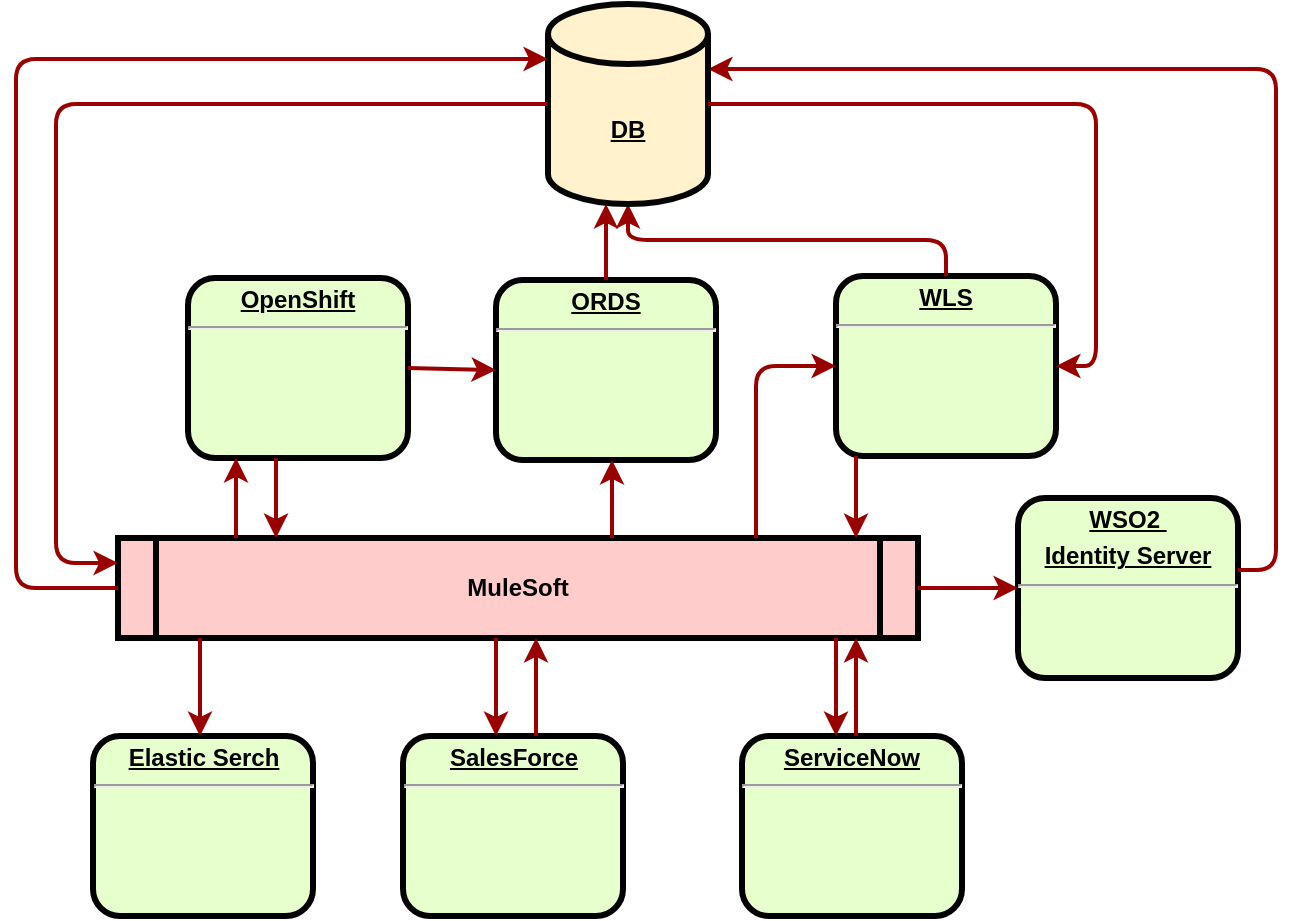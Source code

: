 <mxfile version="21.0.6" type="github" pages="12">
  <diagram name="Page-1" id="c7558073-3199-34d8-9f00-42111426c3f3">
    <mxGraphModel dx="1114" dy="608" grid="1" gridSize="10" guides="1" tooltips="1" connect="1" arrows="1" fold="1" page="1" pageScale="1" pageWidth="826" pageHeight="1169" background="none" math="0" shadow="0">
      <root>
        <mxCell id="0" />
        <mxCell id="1" parent="0" />
        <mxCell id="2" value="&lt;p style=&quot;margin: 0px; margin-top: 4px; text-align: center; text-decoration: underline;&quot;&gt;&lt;strong&gt;OpenShift&lt;/strong&gt;&lt;/p&gt;&lt;hr&gt;&lt;p style=&quot;margin: 0px; margin-left: 8px;&quot;&gt;&lt;br&gt;&lt;/p&gt;" style="verticalAlign=middle;align=center;overflow=fill;fontSize=12;fontFamily=Helvetica;html=1;rounded=1;fontStyle=1;strokeWidth=3;fillColor=#E6FFCC" parent="1" vertex="1">
          <mxGeometry x="176" y="511" width="110" height="90" as="geometry" />
        </mxCell>
        <mxCell id="5" value="MuleSoft" style="shape=process;whiteSpace=wrap;align=center;verticalAlign=middle;size=0.048;fontStyle=1;strokeWidth=3;fillColor=#FFCCCC" parent="1" vertex="1">
          <mxGeometry x="141.0" y="641" width="400" height="50" as="geometry" />
        </mxCell>
        <mxCell id="6" value="&lt;p style=&quot;margin: 0px; margin-top: 4px; text-align: center; text-decoration: underline;&quot;&gt;&lt;strong&gt;ORDS&lt;br&gt;&lt;/strong&gt;&lt;/p&gt;&lt;hr&gt;&lt;p style=&quot;margin: 0px; margin-left: 8px;&quot;&gt;&lt;br&gt;&lt;/p&gt;" style="verticalAlign=middle;align=center;overflow=fill;fontSize=12;fontFamily=Helvetica;html=1;rounded=1;fontStyle=1;strokeWidth=3;fillColor=#E6FFCC" parent="1" vertex="1">
          <mxGeometry x="330" y="512" width="110" height="90" as="geometry" />
        </mxCell>
        <mxCell id="7" value="&lt;p style=&quot;border-color: var(--border-color); margin: 4px 0px 0px; text-decoration-line: underline;&quot;&gt;&lt;strong style=&quot;border-color: var(--border-color);&quot;&gt;WSO2&amp;nbsp;&lt;/strong&gt;&lt;/p&gt;&lt;p style=&quot;border-color: var(--border-color); margin: 4px 0px 0px; text-decoration-line: underline;&quot;&gt;&lt;strong style=&quot;border-color: var(--border-color);&quot;&gt;Identity Server&lt;br style=&quot;border-color: var(--border-color);&quot;&gt;&lt;/strong&gt;&lt;/p&gt;&lt;hr style=&quot;border-color: var(--border-color);&quot;&gt;&lt;p style=&quot;border-color: var(--border-color); margin: 0px 0px 0px 8px;&quot;&gt;&lt;br style=&quot;border-color: var(--border-color);&quot;&gt;&lt;/p&gt;" style="verticalAlign=middle;align=center;overflow=fill;fontSize=12;fontFamily=Helvetica;html=1;rounded=1;fontStyle=1;strokeWidth=3;fillColor=#E6FFCC" parent="1" vertex="1">
          <mxGeometry x="591" y="621" width="110" height="90" as="geometry" />
        </mxCell>
        <mxCell id="8" value="&lt;p style=&quot;margin: 0px; margin-top: 4px; text-align: center; text-decoration: underline;&quot;&gt;&lt;strong&gt;WLS&lt;br&gt;&lt;/strong&gt;&lt;/p&gt;&lt;hr&gt;&lt;p style=&quot;margin: 0px; margin-left: 8px;&quot;&gt;&lt;br&gt;&lt;/p&gt;" style="verticalAlign=middle;align=center;overflow=fill;fontSize=12;fontFamily=Helvetica;html=1;rounded=1;fontStyle=1;strokeWidth=3;fillColor=#E6FFCC;strokeColor=#050505;" parent="1" vertex="1">
          <mxGeometry x="500" y="510" width="110" height="90" as="geometry" />
        </mxCell>
        <mxCell id="9" value="&lt;p style=&quot;margin: 0px; margin-top: 4px; text-align: center; text-decoration: underline;&quot;&gt;&lt;strong&gt;ServiceNow&lt;/strong&gt;&lt;/p&gt;&lt;hr&gt;&lt;p style=&quot;margin: 0px; margin-left: 8px;&quot;&gt;&lt;br&gt;&lt;/p&gt;" style="verticalAlign=middle;align=center;overflow=fill;fontSize=12;fontFamily=Helvetica;html=1;rounded=1;fontStyle=1;strokeWidth=3;fillColor=#E6FFCC" parent="1" vertex="1">
          <mxGeometry x="453" y="740" width="110" height="90" as="geometry" />
        </mxCell>
        <mxCell id="10" value="&lt;p style=&quot;margin: 0px; margin-top: 4px; text-align: center; text-decoration: underline;&quot;&gt;&lt;strong&gt;Elastic Serch&lt;br&gt;&lt;/strong&gt;&lt;/p&gt;&lt;hr&gt;&lt;p style=&quot;margin: 0px; margin-left: 8px;&quot;&gt;&lt;br&gt;&lt;/p&gt;" style="verticalAlign=middle;align=center;overflow=fill;fontSize=12;fontFamily=Helvetica;html=1;rounded=1;fontStyle=1;strokeWidth=3;fillColor=#E6FFCC" parent="1" vertex="1">
          <mxGeometry x="128.5" y="740" width="110" height="90" as="geometry" />
        </mxCell>
        <mxCell id="36" value="" style="edgeStyle=none;noEdgeStyle=1;strokeColor=#990000;strokeWidth=2;exitX=1;exitY=0.5;exitDx=0;exitDy=0;entryX=0;entryY=0.5;entryDx=0;entryDy=0;" parent="1" source="2" target="6" edge="1">
          <mxGeometry width="100" height="100" relative="1" as="geometry">
            <mxPoint x="231" y="436" as="sourcePoint" />
            <mxPoint x="60" y="400" as="targetPoint" />
            <Array as="points" />
          </mxGeometry>
        </mxCell>
        <mxCell id="11" value="&lt;p style=&quot;margin: 0px; margin-top: 4px; text-align: center; text-decoration: underline;&quot;&gt;&lt;strong style=&quot;background-color: initial;&quot;&gt;SalesForce&lt;/strong&gt;&lt;/p&gt;&lt;hr&gt;&lt;p style=&quot;margin: 0px; margin-left: 8px;&quot;&gt;&lt;br&gt;&lt;/p&gt;" style="verticalAlign=middle;align=center;overflow=fill;fontSize=12;fontFamily=Helvetica;html=1;rounded=1;fontStyle=1;strokeWidth=3;fillColor=#E6FFCC" parent="1" vertex="1">
          <mxGeometry x="283.5" y="740" width="110" height="90" as="geometry" />
        </mxCell>
        <mxCell id="55" value="" style="edgeStyle=elbowEdgeStyle;elbow=horizontal;strokeColor=#990000;strokeWidth=2" parent="1" source="5" target="2" edge="1">
          <mxGeometry width="100" height="100" relative="1" as="geometry">
            <mxPoint x="-10" y="780" as="sourcePoint" />
            <mxPoint x="90" y="680" as="targetPoint" />
            <Array as="points">
              <mxPoint x="200" y="620" />
            </Array>
          </mxGeometry>
        </mxCell>
        <mxCell id="56" value="" style="edgeStyle=elbowEdgeStyle;elbow=horizontal;strokeColor=#990000;strokeWidth=2" parent="1" source="2" target="5" edge="1">
          <mxGeometry width="100" height="100" relative="1" as="geometry">
            <mxPoint x="-10" y="750" as="sourcePoint" />
            <mxPoint x="90" y="650" as="targetPoint" />
            <Array as="points">
              <mxPoint x="220" y="610" />
            </Array>
          </mxGeometry>
        </mxCell>
        <mxCell id="58" value="" style="edgeStyle=elbowEdgeStyle;elbow=horizontal;strokeColor=#990000;strokeWidth=2" parent="1" target="6" edge="1">
          <mxGeometry width="100" height="100" relative="1" as="geometry">
            <mxPoint x="388" y="641" as="sourcePoint" />
            <mxPoint x="390" y="600" as="targetPoint" />
            <Array as="points">
              <mxPoint x="388" y="560" />
            </Array>
          </mxGeometry>
        </mxCell>
        <mxCell id="65" value="" style="edgeStyle=elbowEdgeStyle;elbow=horizontal;strokeColor=#990000;strokeWidth=2;" parent="1" source="6" target="Ku_uSwV1Xp2fQmV4VXcz-96" edge="1">
          <mxGeometry width="100" height="100" relative="1" as="geometry">
            <mxPoint x="200" y="430.0" as="sourcePoint" />
            <mxPoint x="631" y="340" as="targetPoint" />
            <Array as="points">
              <mxPoint x="385" y="390" />
            </Array>
          </mxGeometry>
        </mxCell>
        <mxCell id="66" value="" style="edgeStyle=elbowEdgeStyle;elbow=vertical;strokeColor=#990000;strokeWidth=2;startArrow=none;exitX=0.5;exitY=0;exitDx=0;exitDy=0;" parent="1" source="8" target="Ku_uSwV1Xp2fQmV4VXcz-96" edge="1">
          <mxGeometry width="100" height="100" relative="1" as="geometry">
            <mxPoint x="471" y="463" as="sourcePoint" />
            <mxPoint x="660" y="450" as="targetPoint" />
          </mxGeometry>
        </mxCell>
        <mxCell id="68" value="" style="edgeStyle=elbowEdgeStyle;elbow=horizontal;strokeColor=#990000;strokeWidth=2" parent="1" source="8" target="5" edge="1">
          <mxGeometry width="100" height="100" relative="1" as="geometry">
            <mxPoint x="510" y="630" as="sourcePoint" />
            <mxPoint x="450" y="500" as="targetPoint" />
            <Array as="points">
              <mxPoint x="510" y="610" />
            </Array>
          </mxGeometry>
        </mxCell>
        <mxCell id="69" value="" style="edgeStyle=segmentEdgeStyle;strokeColor=#990000;strokeWidth=2;entryX=0;entryY=0.5;entryDx=0;entryDy=0;" parent="1" source="5" target="8" edge="1">
          <mxGeometry width="100" height="100" relative="1" as="geometry">
            <mxPoint x="280" y="610" as="sourcePoint" />
            <mxPoint x="460" y="540" as="targetPoint" />
            <Array as="points">
              <mxPoint x="460" y="555" />
            </Array>
          </mxGeometry>
        </mxCell>
        <mxCell id="72" value="" style="edgeStyle=elbowEdgeStyle;elbow=vertical;strokeColor=#990000;strokeWidth=2" parent="1" edge="1">
          <mxGeometry width="100" height="100" relative="1" as="geometry">
            <mxPoint x="541" y="666" as="sourcePoint" />
            <mxPoint x="591" y="666" as="targetPoint" />
            <Array as="points">
              <mxPoint x="590" y="666" />
            </Array>
          </mxGeometry>
        </mxCell>
        <mxCell id="76" value="" style="edgeStyle=elbowEdgeStyle;elbow=horizontal;strokeColor=#990000;strokeWidth=2" parent="1" source="9" target="5" edge="1">
          <mxGeometry width="100" height="100" relative="1" as="geometry">
            <mxPoint x="360" y="830" as="sourcePoint" />
            <mxPoint x="460" y="730" as="targetPoint" />
            <Array as="points">
              <mxPoint x="510" y="720" />
            </Array>
          </mxGeometry>
        </mxCell>
        <mxCell id="77" value="" style="edgeStyle=elbowEdgeStyle;elbow=horizontal;strokeColor=#990000;strokeWidth=2" parent="1" source="5" target="9" edge="1">
          <mxGeometry width="100" height="100" relative="1" as="geometry">
            <mxPoint x="340" y="840" as="sourcePoint" />
            <mxPoint x="440" y="740" as="targetPoint" />
            <Array as="points">
              <mxPoint x="500" y="730" />
            </Array>
          </mxGeometry>
        </mxCell>
        <mxCell id="83" value="" style="edgeStyle=elbowEdgeStyle;elbow=horizontal;strokeColor=#990000;strokeWidth=2;exitX=1;exitY=0.4;exitDx=0;exitDy=0;exitPerimeter=0;entryX=1;entryY=0;entryDx=0;entryDy=32.5;entryPerimeter=0;" parent="1" source="7" target="Ku_uSwV1Xp2fQmV4VXcz-96" edge="1">
          <mxGeometry width="100" height="100" relative="1" as="geometry">
            <mxPoint x="140" y="910.0" as="sourcePoint" />
            <mxPoint x="710" y="400" as="targetPoint" />
            <Array as="points">
              <mxPoint x="720" y="530" />
              <mxPoint x="720" y="480" />
              <mxPoint x="740" y="880" />
              <mxPoint x="740" y="930" />
              <mxPoint x="750" y="560" />
              <mxPoint x="620" y="880" />
              <mxPoint x="750" y="460" />
            </Array>
          </mxGeometry>
        </mxCell>
        <mxCell id="88" value="" style="edgeStyle=elbowEdgeStyle;elbow=horizontal;strokeColor=#990000;strokeWidth=2" parent="1" source="5" target="11" edge="1">
          <mxGeometry width="100" height="100" relative="1" as="geometry">
            <mxPoint x="-10" y="750" as="sourcePoint" />
            <mxPoint x="90" y="650" as="targetPoint" />
            <Array as="points">
              <mxPoint x="330" y="720" />
            </Array>
          </mxGeometry>
        </mxCell>
        <mxCell id="89" value="" style="edgeStyle=elbowEdgeStyle;elbow=horizontal;strokeColor=#990000;strokeWidth=2" parent="1" source="11" target="5" edge="1">
          <mxGeometry width="100" height="100" relative="1" as="geometry">
            <mxPoint x="-1.137e-13" y="760" as="sourcePoint" />
            <mxPoint x="100.0" y="660" as="targetPoint" />
            <Array as="points">
              <mxPoint x="350" y="720" />
            </Array>
          </mxGeometry>
        </mxCell>
        <mxCell id="92" value="" style="edgeStyle=elbowEdgeStyle;elbow=horizontal;strokeColor=#990000;strokeWidth=2" parent="1" edge="1">
          <mxGeometry width="100" height="100" relative="1" as="geometry">
            <mxPoint x="182" y="691" as="sourcePoint" />
            <mxPoint x="182" y="740" as="targetPoint" />
            <Array as="points">
              <mxPoint x="182" y="720" />
            </Array>
          </mxGeometry>
        </mxCell>
        <mxCell id="Ku_uSwV1Xp2fQmV4VXcz-96" value="&lt;b&gt;&lt;u&gt;DB&lt;/u&gt;&lt;/b&gt;" style="shape=cylinder3;whiteSpace=wrap;html=1;boundedLbl=1;backgroundOutline=1;size=15;fillColor=#fff2cc;strokeColor=#050505;strokeWidth=3;" parent="1" vertex="1">
          <mxGeometry x="356" y="374" width="80" height="100" as="geometry" />
        </mxCell>
        <mxCell id="Ku_uSwV1Xp2fQmV4VXcz-99" value="" style="edgeStyle=elbowEdgeStyle;elbow=horizontal;strokeColor=#990000;strokeWidth=2;exitX=0;exitY=0.5;exitDx=0;exitDy=0;entryX=0;entryY=0;entryDx=0;entryDy=27.5;entryPerimeter=0;" parent="1" source="5" target="Ku_uSwV1Xp2fQmV4VXcz-96" edge="1">
          <mxGeometry width="100" height="100" relative="1" as="geometry">
            <mxPoint x="395" y="406" as="sourcePoint" />
            <mxPoint x="641" y="350" as="targetPoint" />
            <Array as="points">
              <mxPoint x="90" y="490" />
            </Array>
          </mxGeometry>
        </mxCell>
        <mxCell id="Ku_uSwV1Xp2fQmV4VXcz-100" value="" style="edgeStyle=elbowEdgeStyle;elbow=horizontal;strokeColor=#990000;strokeWidth=2;exitX=0;exitY=0.5;exitDx=0;exitDy=0;exitPerimeter=0;entryX=0;entryY=0.25;entryDx=0;entryDy=0;" parent="1" source="Ku_uSwV1Xp2fQmV4VXcz-96" target="5" edge="1">
          <mxGeometry width="100" height="100" relative="1" as="geometry">
            <mxPoint x="410" y="496" as="sourcePoint" />
            <mxPoint x="410" y="651" as="targetPoint" />
            <Array as="points">
              <mxPoint x="110" y="490" />
            </Array>
          </mxGeometry>
        </mxCell>
        <mxCell id="2TV7__2wTXJYP-3Ny5oj-93" value="" style="edgeStyle=elbowEdgeStyle;elbow=horizontal;strokeColor=#990000;strokeWidth=2;exitX=1;exitY=0.5;exitDx=0;exitDy=0;exitPerimeter=0;entryX=1;entryY=0.5;entryDx=0;entryDy=0;" parent="1" source="Ku_uSwV1Xp2fQmV4VXcz-96" target="8" edge="1">
          <mxGeometry width="100" height="100" relative="1" as="geometry">
            <mxPoint x="690" y="461.5" as="sourcePoint" />
            <mxPoint x="690" y="502.5" as="targetPoint" />
            <Array as="points">
              <mxPoint x="630" y="520" />
            </Array>
          </mxGeometry>
        </mxCell>
      </root>
    </mxGraphModel>
  </diagram>
  <diagram id="d1775K7GD9S4QLzFGQfx" name="Página-2">
    <mxGraphModel dx="1114" dy="608" grid="1" gridSize="10" guides="1" tooltips="1" connect="1" arrows="1" fold="1" page="1" pageScale="1" pageWidth="827" pageHeight="1169" math="0" shadow="0">
      <root>
        <mxCell id="0" />
        <mxCell id="1" parent="0" />
        <mxCell id="KHx2t8birDcUwm8Kbzdl-5" value="" style="rounded=1;whiteSpace=wrap;html=1;" vertex="1" parent="1">
          <mxGeometry x="40" y="40" width="750" height="1090" as="geometry" />
        </mxCell>
        <mxCell id="KHx2t8birDcUwm8Kbzdl-3" value="" style="endArrow=none;dashed=1;html=1;dashPattern=1 3;strokeWidth=2;rounded=0;entryX=0;entryY=0.5;entryDx=0;entryDy=0;exitX=1;exitY=0.5;exitDx=0;exitDy=0;" edge="1" parent="1" source="KHx2t8birDcUwm8Kbzdl-5" target="KHx2t8birDcUwm8Kbzdl-5">
          <mxGeometry width="50" height="50" relative="1" as="geometry">
            <mxPoint x="790" y="590" as="sourcePoint" />
            <mxPoint x="80" y="590" as="targetPoint" />
            <Array as="points" />
          </mxGeometry>
        </mxCell>
        <mxCell id="KHx2t8birDcUwm8Kbzdl-4" value="Pagos" style="swimlane;whiteSpace=wrap;html=1;" vertex="1" parent="1">
          <mxGeometry x="60" y="610" width="200" height="210" as="geometry">
            <mxRectangle x="80" y="80" width="140" height="30" as="alternateBounds" />
          </mxGeometry>
        </mxCell>
        <mxCell id="KHx2t8birDcUwm8Kbzdl-6" value="Seguridad" style="swimlane;whiteSpace=wrap;html=1;startSize=23;" vertex="1" parent="1">
          <mxGeometry x="290" y="610" width="200" height="210" as="geometry" />
        </mxCell>
        <mxCell id="KHx2t8birDcUwm8Kbzdl-7" value="Servicios Bancarios" style="swimlane;whiteSpace=wrap;html=1;" vertex="1" parent="1">
          <mxGeometry x="80" y="100" width="200" height="200" as="geometry" />
        </mxCell>
        <mxCell id="KHx2t8birDcUwm8Kbzdl-8" value="RH" style="swimlane;whiteSpace=wrap;html=1;" vertex="1" parent="1">
          <mxGeometry x="520" y="320" width="200" height="200" as="geometry" />
        </mxCell>
        <mxCell id="KHx2t8birDcUwm8Kbzdl-9" value="OnBoarding" style="swimlane;whiteSpace=wrap;html=1;" vertex="1" parent="1">
          <mxGeometry x="300" y="100" width="200" height="200" as="geometry" />
        </mxCell>
        <mxCell id="KHx2t8birDcUwm8Kbzdl-10" value="Fiduciario" style="swimlane;whiteSpace=wrap;html=1;" vertex="1" parent="1">
          <mxGeometry x="520" y="100" width="200" height="200" as="geometry" />
        </mxCell>
        <mxCell id="KHx2t8birDcUwm8Kbzdl-11" value="Catálogos" style="swimlane;whiteSpace=wrap;html=1;" vertex="1" parent="1">
          <mxGeometry x="60" y="850" width="200" height="200" as="geometry" />
        </mxCell>
        <mxCell id="KHx2t8birDcUwm8Kbzdl-12" value="FX" style="swimlane;whiteSpace=wrap;html=1;" vertex="1" parent="1">
          <mxGeometry x="80" y="320" width="200" height="200" as="geometry" />
        </mxCell>
        <mxCell id="KHx2t8birDcUwm8Kbzdl-13" value="Documentación&amp;nbsp;" style="swimlane;whiteSpace=wrap;html=1;" vertex="1" parent="1">
          <mxGeometry x="290" y="850" width="200" height="200" as="geometry" />
        </mxCell>
        <mxCell id="_eN9Qpmb6oCxn60x39_g-1" value="Servicios Bursátiles" style="swimlane;whiteSpace=wrap;html=1;" vertex="1" parent="1">
          <mxGeometry x="300" y="320" width="200" height="200" as="geometry" />
        </mxCell>
      </root>
    </mxGraphModel>
  </diagram>
  <diagram id="W1ajkw7ubEwNNgJBjypi" name="Servicios Bancarios">
    <mxGraphModel dx="1114" dy="608" grid="1" gridSize="10" guides="1" tooltips="1" connect="1" arrows="1" fold="1" page="1" pageScale="1" pageWidth="827" pageHeight="1169" math="0" shadow="0">
      <root>
        <mxCell id="0" />
        <mxCell id="1" parent="0" />
        <mxCell id="T5DHyX1Ryt-pHymE-Vav-1" value="Servicios Bancarios" style="swimlane;whiteSpace=wrap;html=1;" vertex="1" parent="1">
          <mxGeometry x="40" y="40" width="740" height="1080" as="geometry" />
        </mxCell>
        <mxCell id="QHS5EneCWtUwfVDn-Wkc-3" value="&lt;div style=&quot;background-color: rgb(255, 255, 254); font-family: Consolas, &amp;quot;Courier New&amp;quot;, monospace; font-size: 14px; line-height: 19px;&quot;&gt;obtener&amp;nbsp;catalogo&amp;nbsp;de&amp;nbsp;paises&lt;/div&gt;" style="shape=module;align=left;spacingLeft=20;align=center;verticalAlign=top;whiteSpace=wrap;html=1;" vertex="1" parent="T5DHyX1Ryt-pHymE-Vav-1">
          <mxGeometry x="23" y="50" width="340" height="50" as="geometry" />
        </mxCell>
        <mxCell id="QHS5EneCWtUwfVDn-Wkc-5" value="&lt;div style=&quot;background-color: rgb(255, 255, 254); font-family: Consolas, &amp;quot;Courier New&amp;quot;, monospace; font-size: 14px; line-height: 19px;&quot;&gt;obtener&amp;nbsp;relaciones&amp;nbsp;del&amp;nbsp;beneficiario.&lt;/div&gt;" style="shape=module;align=left;spacingLeft=20;align=center;verticalAlign=top;whiteSpace=wrap;html=1;" vertex="1" parent="T5DHyX1Ryt-pHymE-Vav-1">
          <mxGeometry x="380" y="50" width="340" height="50" as="geometry" />
        </mxCell>
        <mxCell id="QHS5EneCWtUwfVDn-Wkc-6" value="obtener&amp;nbsp;catalogo&amp;nbsp;de&amp;nbsp;estados." style="shape=module;align=left;spacingLeft=20;align=center;verticalAlign=top;whiteSpace=wrap;html=1;" vertex="1" parent="T5DHyX1Ryt-pHymE-Vav-1">
          <mxGeometry x="25" y="120" width="340" height="50" as="geometry" />
        </mxCell>
        <mxCell id="QHS5EneCWtUwfVDn-Wkc-7" value="&lt;div style=&quot;background-color: rgb(255, 255, 254); font-family: Consolas, &amp;quot;Courier New&amp;quot;, monospace; font-size: 14px; line-height: 19px;&quot;&gt;obtener&amp;nbsp;bancos&amp;nbsp;internacionales.&lt;/div&gt;" style="shape=module;align=left;spacingLeft=20;align=center;verticalAlign=top;whiteSpace=wrap;html=1;" vertex="1" parent="T5DHyX1Ryt-pHymE-Vav-1">
          <mxGeometry x="382" y="120" width="340" height="50" as="geometry" />
        </mxCell>
        <mxCell id="QHS5EneCWtUwfVDn-Wkc-8" value="&lt;div style=&quot;background-color: rgb(255, 255, 254); font-family: Consolas, &amp;quot;Courier New&amp;quot;, monospace; font-size: 14px; line-height: 19px;&quot;&gt;&lt;div style=&quot;line-height: 19px;&quot;&gt;obtener&amp;nbsp;bancos&amp;nbsp;nacionales.&lt;/div&gt;&lt;/div&gt;" style="shape=module;align=left;spacingLeft=20;align=center;verticalAlign=top;whiteSpace=wrap;html=1;" vertex="1" parent="T5DHyX1Ryt-pHymE-Vav-1">
          <mxGeometry x="21.5" y="190" width="340" height="50" as="geometry" />
        </mxCell>
        <mxCell id="QHS5EneCWtUwfVDn-Wkc-9" value="&lt;div style=&quot;background-color: rgb(255, 255, 254); font-family: Consolas, &amp;quot;Courier New&amp;quot;, monospace; font-size: 14px; line-height: 19px;&quot;&gt;obtener&amp;nbsp;divisas.&lt;/div&gt;" style="shape=module;align=left;spacingLeft=20;align=center;verticalAlign=top;whiteSpace=wrap;html=1;" vertex="1" parent="T5DHyX1Ryt-pHymE-Vav-1">
          <mxGeometry x="378.5" y="190" width="340" height="50" as="geometry" />
        </mxCell>
        <mxCell id="QHS5EneCWtUwfVDn-Wkc-10" value="&lt;div style=&quot;background-color: rgb(255, 255, 254); font-family: Consolas, &amp;quot;Courier New&amp;quot;, monospace; font-size: 14px; line-height: 19px;&quot;&gt;&lt;div style=&quot;line-height: 19px;&quot;&gt;obtener&amp;nbsp;datos&amp;nbsp;del&amp;nbsp;beneficiario&lt;/div&gt;&lt;div style=&quot;line-height: 19px;&quot;&gt;&amp;nbsp;por&amp;nbsp;cuenta,&amp;nbsp;clabe&amp;nbsp;o&amp;nbsp;telefono.&lt;/div&gt;&lt;/div&gt;" style="shape=module;align=left;spacingLeft=20;align=center;verticalAlign=top;whiteSpace=wrap;html=1;" vertex="1" parent="T5DHyX1Ryt-pHymE-Vav-1">
          <mxGeometry x="21.5" y="260" width="340" height="50" as="geometry" />
        </mxCell>
        <mxCell id="QHS5EneCWtUwfVDn-Wkc-11" value="&lt;div style=&quot;background-color: rgb(255, 255, 254); font-family: Consolas, &amp;quot;Courier New&amp;quot;, monospace; font-size: 14px; line-height: 19px;&quot;&gt;alta&amp;nbsp;beneficiario&amp;nbsp;internacional.&lt;/div&gt;" style="shape=module;align=left;spacingLeft=20;align=center;verticalAlign=top;whiteSpace=wrap;html=1;" vertex="1" parent="T5DHyX1Ryt-pHymE-Vav-1">
          <mxGeometry x="378.5" y="260" width="340" height="50" as="geometry" />
        </mxCell>
        <mxCell id="QHS5EneCWtUwfVDn-Wkc-12" value="&lt;div style=&quot;background-color: rgb(255, 255, 254); font-family: Consolas, &amp;quot;Courier New&amp;quot;, monospace; font-size: 14px; line-height: 19px;&quot;&gt;&lt;div style=&quot;line-height: 19px;&quot;&gt;alta&amp;nbsp;beneficiario&amp;nbsp;nacional.&lt;/div&gt;&lt;/div&gt;" style="shape=module;align=left;spacingLeft=20;align=center;verticalAlign=top;whiteSpace=wrap;html=1;" vertex="1" parent="T5DHyX1Ryt-pHymE-Vav-1">
          <mxGeometry x="25" y="330" width="340" height="50" as="geometry" />
        </mxCell>
        <mxCell id="QHS5EneCWtUwfVDn-Wkc-13" value="&lt;div style=&quot;background-color: rgb(255, 255, 254); font-family: Consolas, &amp;quot;Courier New&amp;quot;, monospace; font-size: 14px; line-height: 19px;&quot;&gt;evento&amp;nbsp;de&amp;nbsp;actividad.&lt;/div&gt;" style="shape=module;align=left;spacingLeft=20;align=center;verticalAlign=top;whiteSpace=wrap;html=1;" vertex="1" parent="T5DHyX1Ryt-pHymE-Vav-1">
          <mxGeometry x="382" y="330" width="340" height="50" as="geometry" />
        </mxCell>
        <mxCell id="QHS5EneCWtUwfVDn-Wkc-14" value="&lt;div style=&quot;background-color: rgb(255, 255, 254); font-family: Consolas, &amp;quot;Courier New&amp;quot;, monospace; font-size: 14px; line-height: 19px;&quot;&gt;&lt;div style=&quot;line-height: 19px;&quot;&gt;login&amp;nbsp;banca&amp;nbsp;digital.&lt;/div&gt;&lt;/div&gt;" style="shape=module;align=left;spacingLeft=20;align=center;verticalAlign=top;whiteSpace=wrap;html=1;" vertex="1" parent="T5DHyX1Ryt-pHymE-Vav-1">
          <mxGeometry x="25" y="400" width="340" height="50" as="geometry" />
        </mxCell>
        <mxCell id="QHS5EneCWtUwfVDn-Wkc-15" value="&lt;div style=&quot;background-color: rgb(255, 255, 254); font-family: Consolas, &amp;quot;Courier New&amp;quot;, monospace; font-size: 14px; line-height: 19px;&quot;&gt;valida&amp;nbsp;saml&amp;nbsp;Response.&lt;/div&gt;" style="shape=module;align=left;spacingLeft=20;align=center;verticalAlign=top;whiteSpace=wrap;html=1;" vertex="1" parent="T5DHyX1Ryt-pHymE-Vav-1">
          <mxGeometry x="382" y="400" width="340" height="50" as="geometry" />
        </mxCell>
        <mxCell id="QHS5EneCWtUwfVDn-Wkc-16" value="&lt;div style=&quot;background-color: rgb(255, 255, 254); font-family: Consolas, &amp;quot;Courier New&amp;quot;, monospace; font-size: 14px; line-height: 19px;&quot;&gt;&lt;div style=&quot;line-height: 19px;&quot;&gt;api-monex&lt;/div&gt;&lt;div style=&quot;line-height: 19px;&quot;&gt;Carlos Iturbero&lt;/div&gt;&lt;/div&gt;" style="shape=module;align=left;spacingLeft=20;align=center;verticalAlign=top;whiteSpace=wrap;html=1;" vertex="1" parent="T5DHyX1Ryt-pHymE-Vav-1">
          <mxGeometry x="25" y="470" width="340" height="50" as="geometry" />
        </mxCell>
        <mxCell id="QHS5EneCWtUwfVDn-Wkc-17" value="mnxcompraventa-exp&#xa;Raul Galvan" style="shape=module;align=left;spacingLeft=20;align=center;verticalAlign=top;whiteSpace=wrap;html=1;" vertex="1" parent="T5DHyX1Ryt-pHymE-Vav-1">
          <mxGeometry x="382" y="470" width="340" height="50" as="geometry" />
        </mxCell>
        <mxCell id="QHS5EneCWtUwfVDn-Wkc-18" value="&lt;div style=&quot;background-color: rgb(255, 255, 254); font-family: Consolas, &amp;quot;Courier New&amp;quot;, monospace; font-size: 14px; line-height: 19px;&quot;&gt;&lt;div style=&quot;line-height: 19px;&quot;&gt;Estado de Cuenta dinamico&lt;/div&gt;&lt;div style=&quot;line-height: 19px;&quot;&gt;Carlos Rodríguez&lt;/div&gt;&lt;/div&gt;" style="shape=module;align=left;spacingLeft=20;align=center;verticalAlign=top;whiteSpace=wrap;html=1;" vertex="1" parent="T5DHyX1Ryt-pHymE-Vav-1">
          <mxGeometry x="25" y="540" width="340" height="50" as="geometry" />
        </mxCell>
        <mxCell id="QHS5EneCWtUwfVDn-Wkc-19" value="Pago Impuestos CDMX&#xa;Carlos Rodríguez" style="shape=module;align=left;spacingLeft=20;align=center;verticalAlign=top;whiteSpace=wrap;html=1;" vertex="1" parent="T5DHyX1Ryt-pHymE-Vav-1">
          <mxGeometry x="382" y="540" width="340" height="50" as="geometry" />
        </mxCell>
        <mxCell id="QHS5EneCWtUwfVDn-Wkc-20" value="&lt;div style=&quot;background-color: rgb(255, 255, 254); font-family: Consolas, &amp;quot;Courier New&amp;quot;, monospace; font-size: 14px; line-height: 19px;&quot;&gt;&lt;div style=&quot;line-height: 19px;&quot;&gt;Pago Impuestos&lt;/div&gt;&lt;div style=&quot;line-height: 19px;&quot;&gt;Carlos Rodríguez&lt;/div&gt;&lt;/div&gt;" style="shape=module;align=left;spacingLeft=20;align=center;verticalAlign=top;whiteSpace=wrap;html=1;" vertex="1" parent="T5DHyX1Ryt-pHymE-Vav-1">
          <mxGeometry x="25" y="610" width="340" height="50" as="geometry" />
        </mxCell>
        <mxCell id="QHS5EneCWtUwfVDn-Wkc-21" value="" style="shape=module;align=left;spacingLeft=20;align=center;verticalAlign=top;whiteSpace=wrap;html=1;" vertex="1" parent="T5DHyX1Ryt-pHymE-Vav-1">
          <mxGeometry x="382" y="610" width="340" height="50" as="geometry" />
        </mxCell>
        <mxCell id="QHS5EneCWtUwfVDn-Wkc-22" value="&lt;div style=&quot;background-color: rgb(255, 255, 254); font-family: Consolas, &amp;quot;Courier New&amp;quot;, monospace; font-size: 14px; line-height: 19px;&quot;&gt;&lt;br&gt;&lt;/div&gt;" style="shape=module;align=left;spacingLeft=20;align=center;verticalAlign=top;whiteSpace=wrap;html=1;" vertex="1" parent="T5DHyX1Ryt-pHymE-Vav-1">
          <mxGeometry x="25" y="680" width="340" height="50" as="geometry" />
        </mxCell>
        <mxCell id="QHS5EneCWtUwfVDn-Wkc-23" value="" style="shape=module;align=left;spacingLeft=20;align=center;verticalAlign=top;whiteSpace=wrap;html=1;" vertex="1" parent="T5DHyX1Ryt-pHymE-Vav-1">
          <mxGeometry x="382" y="680" width="340" height="50" as="geometry" />
        </mxCell>
        <mxCell id="QHS5EneCWtUwfVDn-Wkc-24" value="&lt;div style=&quot;background-color: rgb(255, 255, 254); font-family: Consolas, &amp;quot;Courier New&amp;quot;, monospace; font-size: 14px; line-height: 19px;&quot;&gt;&lt;br&gt;&lt;/div&gt;" style="shape=module;align=left;spacingLeft=20;align=center;verticalAlign=top;whiteSpace=wrap;html=1;" vertex="1" parent="T5DHyX1Ryt-pHymE-Vav-1">
          <mxGeometry x="25" y="750" width="340" height="50" as="geometry" />
        </mxCell>
        <mxCell id="QHS5EneCWtUwfVDn-Wkc-25" value="" style="shape=module;align=left;spacingLeft=20;align=center;verticalAlign=top;whiteSpace=wrap;html=1;" vertex="1" parent="T5DHyX1Ryt-pHymE-Vav-1">
          <mxGeometry x="382" y="750" width="340" height="50" as="geometry" />
        </mxCell>
      </root>
    </mxGraphModel>
  </diagram>
  <diagram name="Contratos" id="shpLemosfFWNcmenkD1m">
    <mxGraphModel dx="1114" dy="608" grid="1" gridSize="10" guides="1" tooltips="1" connect="1" arrows="1" fold="1" page="1" pageScale="1" pageWidth="827" pageHeight="1169" math="0" shadow="0">
      <root>
        <mxCell id="bq-dHi1hYVPu59QS6S6k-0" />
        <mxCell id="bq-dHi1hYVPu59QS6S6k-1" parent="bq-dHi1hYVPu59QS6S6k-0" />
        <mxCell id="bq-dHi1hYVPu59QS6S6k-2" value="Contratos" style="swimlane;whiteSpace=wrap;html=1;" vertex="1" parent="bq-dHi1hYVPu59QS6S6k-1">
          <mxGeometry x="40" y="40" width="740" height="1080" as="geometry" />
        </mxCell>
        <mxCell id="hIp3gdxXJKh1x9KUx3ws-0" value="&lt;div style=&quot;background-color: rgb(255, 255, 254); font-family: Consolas, &amp;quot;Courier New&amp;quot;, monospace; font-size: 14px; line-height: 19px;&quot;&gt;&lt;div style=&quot;line-height: 19px;&quot;&gt;API Onboarding Single Request&lt;/div&gt;&lt;div style=&quot;line-height: 19px;&quot;&gt;Victor Amaya&lt;/div&gt;&lt;/div&gt;" style="shape=module;align=left;spacingLeft=20;align=center;verticalAlign=top;whiteSpace=wrap;html=1;" vertex="1" parent="bq-dHi1hYVPu59QS6S6k-2">
          <mxGeometry x="23.25" y="40" width="340" height="50" as="geometry" />
        </mxCell>
        <mxCell id="hIp3gdxXJKh1x9KUx3ws-1" value="API Onboarding&#xa;Victor Amaya" style="shape=module;align=left;spacingLeft=20;align=center;verticalAlign=top;whiteSpace=wrap;html=1;" vertex="1" parent="bq-dHi1hYVPu59QS6S6k-2">
          <mxGeometry x="380.25" y="40" width="340" height="50" as="geometry" />
        </mxCell>
        <mxCell id="hIp3gdxXJKh1x9KUx3ws-2" value="&lt;div style=&quot;background-color: rgb(255, 255, 254); font-family: Consolas, &amp;quot;Courier New&amp;quot;, monospace; font-size: 14px; line-height: 19px;&quot;&gt;&lt;div style=&quot;border-color: var(--border-color); line-height: 19px;&quot;&gt;contract-digital-management-sys&lt;/div&gt;&lt;div style=&quot;border-color: var(--border-color); line-height: 19px;&quot;&gt;Ricardo Quini&lt;/div&gt;&lt;/div&gt;" style="shape=module;align=left;spacingLeft=20;align=center;verticalAlign=top;whiteSpace=wrap;html=1;" vertex="1" parent="bq-dHi1hYVPu59QS6S6k-2">
          <mxGeometry x="19.75" y="110" width="340" height="50" as="geometry" />
        </mxCell>
        <mxCell id="hIp3gdxXJKh1x9KUx3ws-3" value="&lt;div&gt;contract-operation-sys&lt;/div&gt;&lt;div&gt;Ricardo Quini&lt;/div&gt;" style="shape=module;align=left;spacingLeft=20;align=center;verticalAlign=top;whiteSpace=wrap;html=1;" vertex="1" parent="bq-dHi1hYVPu59QS6S6k-2">
          <mxGeometry x="376.75" y="110" width="340" height="50" as="geometry" />
        </mxCell>
        <mxCell id="hIp3gdxXJKh1x9KUx3ws-4" value="&lt;div style=&quot;background-color: rgb(255, 255, 254); font-family: Consolas, &amp;quot;Courier New&amp;quot;, monospace; font-size: 14px; line-height: 19px;&quot;&gt;&lt;div style=&quot;line-height: 19px;&quot;&gt;consulta-ing-com-monex-genera-sys&lt;/div&gt;&lt;div style=&quot;line-height: 19px;&quot;&gt;Ricardo Quini&lt;/div&gt;&lt;/div&gt;" style="shape=module;align=left;spacingLeft=20;align=center;verticalAlign=top;whiteSpace=wrap;html=1;" vertex="1" parent="bq-dHi1hYVPu59QS6S6k-2">
          <mxGeometry x="19.75" y="180" width="340" height="50" as="geometry" />
        </mxCell>
        <mxCell id="hIp3gdxXJKh1x9KUx3ws-5" value="parametrizacion-monex-genera-sys&#xa;Ricardo Quini" style="shape=module;align=left;spacingLeft=20;align=center;verticalAlign=top;whiteSpace=wrap;html=1;" vertex="1" parent="bq-dHi1hYVPu59QS6S6k-2">
          <mxGeometry x="376.75" y="180" width="340" height="50" as="geometry" />
        </mxCell>
        <mxCell id="hIp3gdxXJKh1x9KUx3ws-6" value="&lt;div style=&quot;background-color: rgb(255, 255, 254); font-family: Consolas, &amp;quot;Courier New&amp;quot;, monospace; font-size: 14px; line-height: 19px;&quot;&gt;&lt;div style=&quot;line-height: 19px;&quot;&gt;bloqueo-contratos-sys&lt;/div&gt;&lt;div style=&quot;line-height: 19px;&quot;&gt;Ricardo Quini&lt;/div&gt;&lt;/div&gt;" style="shape=module;align=left;spacingLeft=20;align=center;verticalAlign=top;whiteSpace=wrap;html=1;" vertex="1" parent="bq-dHi1hYVPu59QS6S6k-2">
          <mxGeometry x="23.25" y="250" width="340" height="50" as="geometry" />
        </mxCell>
        <mxCell id="hIp3gdxXJKh1x9KUx3ws-7" value="&lt;div&gt;api-fiel-proc&lt;/div&gt;&lt;div&gt;Victor Amaya&lt;/div&gt;" style="shape=module;align=left;spacingLeft=20;align=center;verticalAlign=top;whiteSpace=wrap;html=1;" vertex="1" parent="bq-dHi1hYVPu59QS6S6k-2">
          <mxGeometry x="380.25" y="250" width="340" height="50" as="geometry" />
        </mxCell>
        <mxCell id="hIp3gdxXJKh1x9KUx3ws-8" value="&lt;div style=&quot;background-color: rgb(255, 255, 254); font-family: Consolas, &amp;quot;Courier New&amp;quot;, monospace; font-size: 14px; line-height: 19px;&quot;&gt;&lt;div style=&quot;line-height: 19px;&quot;&gt;API PROXY KYC&lt;/div&gt;&lt;div style=&quot;line-height: 19px;&quot;&gt;Victor Amaya&lt;/div&gt;&lt;/div&gt;" style="shape=module;align=left;spacingLeft=20;align=center;verticalAlign=top;whiteSpace=wrap;html=1;" vertex="1" parent="bq-dHi1hYVPu59QS6S6k-2">
          <mxGeometry x="23.25" y="320" width="340" height="50" as="geometry" />
        </mxCell>
        <mxCell id="hIp3gdxXJKh1x9KUx3ws-9" value="&lt;div&gt;validacion-sat-proc&lt;/div&gt;&lt;div&gt;Victor Amaya&lt;/div&gt;" style="shape=module;align=left;spacingLeft=20;align=center;verticalAlign=top;whiteSpace=wrap;html=1;" vertex="1" parent="bq-dHi1hYVPu59QS6S6k-2">
          <mxGeometry x="380.25" y="320" width="340" height="50" as="geometry" />
        </mxCell>
        <mxCell id="hIp3gdxXJKh1x9KUx3ws-10" value="&lt;div style=&quot;background-color: rgb(255, 255, 254); font-family: Consolas, &amp;quot;Courier New&amp;quot;, monospace; font-size: 14px; line-height: 19px;&quot;&gt;&lt;div style=&quot;line-height: 19px;&quot;&gt;onboarding&lt;/div&gt;&lt;div style=&quot;line-height: 19px;&quot;&gt;Victor Amaya&lt;/div&gt;&lt;/div&gt;" style="shape=module;align=left;spacingLeft=20;align=center;verticalAlign=top;whiteSpace=wrap;html=1;" vertex="1" parent="bq-dHi1hYVPu59QS6S6k-2">
          <mxGeometry x="23.25" y="390" width="340" height="50" as="geometry" />
        </mxCell>
        <mxCell id="hIp3gdxXJKh1x9KUx3ws-11" value="&lt;div&gt;KYC Digital Signature&lt;/div&gt;&lt;div&gt;Victor Amaya&lt;/div&gt;" style="shape=module;align=left;spacingLeft=20;align=center;verticalAlign=top;whiteSpace=wrap;html=1;" vertex="1" parent="bq-dHi1hYVPu59QS6S6k-2">
          <mxGeometry x="380.25" y="390" width="340" height="50" as="geometry" />
        </mxCell>
        <mxCell id="hIp3gdxXJKh1x9KUx3ws-12" value="&lt;div style=&quot;background-color: rgb(255, 255, 254); font-family: Consolas, &amp;quot;Courier New&amp;quot;, monospace; font-size: 14px; line-height: 19px;&quot;&gt;&lt;div style=&quot;line-height: 19px;&quot;&gt;estado-de-cuenta-exp&lt;/div&gt;&lt;div style=&quot;line-height: 19px;&quot;&gt;Carlos Rodríguez&lt;/div&gt;&lt;/div&gt;" style="shape=module;align=left;spacingLeft=20;align=center;verticalAlign=top;whiteSpace=wrap;html=1;" vertex="1" parent="bq-dHi1hYVPu59QS6S6k-2">
          <mxGeometry x="23.25" y="460" width="340" height="50" as="geometry" />
        </mxCell>
        <mxCell id="hIp3gdxXJKh1x9KUx3ws-13" value="api-onboarding-proc&#xa;Victor Amaya" style="shape=module;align=left;spacingLeft=20;align=center;verticalAlign=top;whiteSpace=wrap;html=1;" vertex="1" parent="bq-dHi1hYVPu59QS6S6k-2">
          <mxGeometry x="380.25" y="460" width="340" height="50" as="geometry" />
        </mxCell>
        <mxCell id="hIp3gdxXJKh1x9KUx3ws-14" value="&lt;div style=&quot;background-color: rgb(255, 255, 254); font-family: Consolas, &amp;quot;Courier New&amp;quot;, monospace; font-size: 14px; line-height: 19px;&quot;&gt;&lt;div style=&quot;line-height: 19px;&quot;&gt;onboarding-proc&lt;/div&gt;&lt;div style=&quot;line-height: 19px;&quot;&gt;Victor Amaya&lt;/div&gt;&lt;/div&gt;" style="shape=module;align=left;spacingLeft=20;align=center;verticalAlign=top;whiteSpace=wrap;html=1;" vertex="1" parent="bq-dHi1hYVPu59QS6S6k-2">
          <mxGeometry x="19.75" y="530" width="340" height="50" as="geometry" />
        </mxCell>
        <mxCell id="hIp3gdxXJKh1x9KUx3ws-15" value="&lt;div&gt;API KYC&lt;/div&gt;&lt;div&gt;Victor Amaya&lt;/div&gt;" style="shape=module;align=left;spacingLeft=20;align=center;verticalAlign=top;whiteSpace=wrap;html=1;" vertex="1" parent="bq-dHi1hYVPu59QS6S6k-2">
          <mxGeometry x="380.25" y="530" width="340" height="50" as="geometry" />
        </mxCell>
        <mxCell id="hIp3gdxXJKh1x9KUx3ws-16" value="&lt;div style=&quot;background-color: rgb(255, 255, 254); font-family: Consolas, &amp;quot;Courier New&amp;quot;, monospace; font-size: 14px; line-height: 19px;&quot;&gt;&lt;div style=&quot;line-height: 19px;&quot;&gt;correlation-id-required-trait&lt;/div&gt;&lt;div style=&quot;line-height: 19px;&quot;&gt;Ricardo Quini&lt;/div&gt;&lt;/div&gt;" style="shape=module;align=left;spacingLeft=20;align=center;verticalAlign=top;whiteSpace=wrap;html=1;" vertex="1" parent="bq-dHi1hYVPu59QS6S6k-2">
          <mxGeometry x="23.25" y="600" width="340" height="50" as="geometry" />
        </mxCell>
        <mxCell id="hIp3gdxXJKh1x9KUx3ws-17" value="error-responses-trait&#xa;Ricardo Quini" style="shape=module;align=left;spacingLeft=20;align=center;verticalAlign=top;whiteSpace=wrap;html=1;" vertex="1" parent="bq-dHi1hYVPu59QS6S6k-2">
          <mxGeometry x="380.25" y="600" width="340" height="50" as="geometry" />
        </mxCell>
        <mxCell id="hIp3gdxXJKh1x9KUx3ws-18" value="&lt;div style=&quot;background-color: rgb(255, 255, 254); font-family: Consolas, &amp;quot;Courier New&amp;quot;, monospace; font-size: 14px; line-height: 19px;&quot;&gt;&lt;div style=&quot;line-height: 19px;&quot;&gt;API Operaciones&lt;/div&gt;&lt;div style=&quot;line-height: 19px;&quot;&gt;Victor Amaya&lt;/div&gt;&lt;/div&gt;" style="shape=module;align=left;spacingLeft=20;align=center;verticalAlign=top;whiteSpace=wrap;html=1;" vertex="1" parent="bq-dHi1hYVPu59QS6S6k-2">
          <mxGeometry x="23.25" y="670" width="340" height="50" as="geometry" />
        </mxCell>
        <mxCell id="hIp3gdxXJKh1x9KUx3ws-19" value="&lt;div style=&quot;border-color: var(--border-color); font-family: Consolas, &amp;quot;Courier New&amp;quot;, monospace; font-size: 14px; line-height: 19px;&quot;&gt;api-kitcontractual-proc&lt;/div&gt;&lt;div style=&quot;border-color: var(--border-color); font-family: Consolas, &amp;quot;Courier New&amp;quot;, monospace; font-size: 14px; line-height: 19px;&quot;&gt;Victor Amaya&lt;/div&gt;" style="shape=module;align=left;spacingLeft=20;align=center;verticalAlign=top;whiteSpace=wrap;html=1;" vertex="1" parent="bq-dHi1hYVPu59QS6S6k-2">
          <mxGeometry x="380.25" y="670" width="340" height="50" as="geometry" />
        </mxCell>
        <mxCell id="AMfl2DpizwPsEC655mBS-0" value="&lt;div style=&quot;background-color: rgb(255, 255, 254); font-family: Consolas, &amp;quot;Courier New&amp;quot;, monospace; font-size: 14px; line-height: 19px;&quot;&gt;&lt;div style=&quot;line-height: 19px;&quot;&gt;&lt;div style=&quot;line-height: 19px;&quot;&gt;Bloqueo&lt;/div&gt;&lt;div style=&quot;line-height: 19px;&quot;&gt;Carlos Iturbero&lt;/div&gt;&lt;/div&gt;&lt;/div&gt;" style="shape=module;align=left;spacingLeft=20;align=center;verticalAlign=top;whiteSpace=wrap;html=1;" vertex="1" parent="bq-dHi1hYVPu59QS6S6k-2">
          <mxGeometry x="25" y="740" width="340" height="50" as="geometry" />
        </mxCell>
        <mxCell id="AMfl2DpizwPsEC655mBS-1" value="" style="shape=module;align=left;spacingLeft=20;align=center;verticalAlign=top;whiteSpace=wrap;html=1;" vertex="1" parent="bq-dHi1hYVPu59QS6S6k-2">
          <mxGeometry x="382" y="740" width="340" height="50" as="geometry" />
        </mxCell>
        <mxCell id="AMfl2DpizwPsEC655mBS-2" value="&lt;div style=&quot;background-color: rgb(255, 255, 254); font-family: Consolas, &amp;quot;Courier New&amp;quot;, monospace; font-size: 14px; line-height: 19px;&quot;&gt;&lt;div style=&quot;line-height: 19px;&quot;&gt;&lt;br&gt;&lt;/div&gt;&lt;/div&gt;" style="shape=module;align=left;spacingLeft=20;align=center;verticalAlign=top;whiteSpace=wrap;html=1;" vertex="1" parent="bq-dHi1hYVPu59QS6S6k-2">
          <mxGeometry x="25" y="810" width="340" height="50" as="geometry" />
        </mxCell>
        <mxCell id="AMfl2DpizwPsEC655mBS-3" value="" style="shape=module;align=left;spacingLeft=20;align=center;verticalAlign=top;whiteSpace=wrap;html=1;" vertex="1" parent="bq-dHi1hYVPu59QS6S6k-2">
          <mxGeometry x="382" y="810" width="340" height="50" as="geometry" />
        </mxCell>
        <mxCell id="AMfl2DpizwPsEC655mBS-4" value="&lt;div style=&quot;background-color: rgb(255, 255, 254); font-family: Consolas, &amp;quot;Courier New&amp;quot;, monospace; font-size: 14px; line-height: 19px;&quot;&gt;&lt;div style=&quot;line-height: 19px;&quot;&gt;&lt;br&gt;&lt;/div&gt;&lt;/div&gt;" style="shape=module;align=left;spacingLeft=20;align=center;verticalAlign=top;whiteSpace=wrap;html=1;" vertex="1" parent="bq-dHi1hYVPu59QS6S6k-2">
          <mxGeometry x="25" y="880" width="340" height="50" as="geometry" />
        </mxCell>
        <mxCell id="AMfl2DpizwPsEC655mBS-5" value="" style="shape=module;align=left;spacingLeft=20;align=center;verticalAlign=top;whiteSpace=wrap;html=1;" vertex="1" parent="bq-dHi1hYVPu59QS6S6k-2">
          <mxGeometry x="382" y="880" width="340" height="50" as="geometry" />
        </mxCell>
      </root>
    </mxGraphModel>
  </diagram>
  <diagram name="Fiduciario" id="3GZy6FcHAEkUfOdi9sZh">
    <mxGraphModel dx="1114" dy="608" grid="1" gridSize="10" guides="1" tooltips="1" connect="1" arrows="1" fold="1" page="1" pageScale="1" pageWidth="827" pageHeight="1169" math="0" shadow="0">
      <root>
        <mxCell id="ZSRR_VopBlB41T1jTuN4-0" />
        <mxCell id="ZSRR_VopBlB41T1jTuN4-1" parent="ZSRR_VopBlB41T1jTuN4-0" />
        <mxCell id="ZSRR_VopBlB41T1jTuN4-2" value="Fiduciario" style="swimlane;whiteSpace=wrap;html=1;" vertex="1" parent="ZSRR_VopBlB41T1jTuN4-1">
          <mxGeometry x="40" y="40" width="740" height="1080" as="geometry" />
        </mxCell>
        <mxCell id="2oWa3IRsA5CrqwOvKzO9-0" value="&lt;div style=&quot;background-color: rgb(255, 255, 254); font-family: Consolas, &amp;quot;Courier New&amp;quot;, monospace; font-size: 14px; line-height: 19px;&quot;&gt;&lt;div style=&quot;line-height: 19px;&quot;&gt;CRMFiduciario_CotizacionAPI&lt;/div&gt;&lt;div style=&quot;line-height: 19px;&quot;&gt;Adolfo Bravo Hernández&lt;/div&gt;&lt;/div&gt;" style="shape=module;align=left;spacingLeft=20;align=center;verticalAlign=top;whiteSpace=wrap;html=1;" vertex="1" parent="ZSRR_VopBlB41T1jTuN4-2">
          <mxGeometry x="26.5" y="40" width="340" height="50" as="geometry" />
        </mxCell>
        <mxCell id="2oWa3IRsA5CrqwOvKzO9-1" value="&lt;div&gt;fiduciariocrm&lt;/div&gt;&lt;div&gt;Adolfo Bravo Hernández&lt;/div&gt;" style="shape=module;align=left;spacingLeft=20;align=center;verticalAlign=top;whiteSpace=wrap;html=1;" vertex="1" parent="ZSRR_VopBlB41T1jTuN4-2">
          <mxGeometry x="383.5" y="40" width="340" height="50" as="geometry" />
        </mxCell>
        <mxCell id="2oWa3IRsA5CrqwOvKzO9-2" value="&lt;div style=&quot;background-color: rgb(255, 255, 254); font-family: Consolas, &amp;quot;Courier New&amp;quot;, monospace; font-size: 14px; line-height: 19px;&quot;&gt;&lt;div style=&quot;line-height: 19px;&quot;&gt;CalificadorFiduciario&lt;/div&gt;&lt;div style=&quot;line-height: 19px;&quot;&gt;Adolfo Bravo Hernández&lt;/div&gt;&lt;/div&gt;" style="shape=module;align=left;spacingLeft=20;align=center;verticalAlign=top;whiteSpace=wrap;html=1;" vertex="1" parent="ZSRR_VopBlB41T1jTuN4-2">
          <mxGeometry x="23" y="110" width="340" height="50" as="geometry" />
        </mxCell>
        <mxCell id="2oWa3IRsA5CrqwOvKzO9-3" value="" style="shape=module;align=left;spacingLeft=20;align=center;verticalAlign=top;whiteSpace=wrap;html=1;" vertex="1" parent="ZSRR_VopBlB41T1jTuN4-2">
          <mxGeometry x="380" y="110" width="340" height="50" as="geometry" />
        </mxCell>
        <mxCell id="2oWa3IRsA5CrqwOvKzO9-4" value="&lt;div style=&quot;background-color: rgb(255, 255, 254); font-family: Consolas, &amp;quot;Courier New&amp;quot;, monospace; font-size: 14px; line-height: 19px;&quot;&gt;&lt;br&gt;&lt;/div&gt;" style="shape=module;align=left;spacingLeft=20;align=center;verticalAlign=top;whiteSpace=wrap;html=1;" vertex="1" parent="ZSRR_VopBlB41T1jTuN4-2">
          <mxGeometry x="23" y="180" width="340" height="50" as="geometry" />
        </mxCell>
        <mxCell id="2oWa3IRsA5CrqwOvKzO9-5" value="" style="shape=module;align=left;spacingLeft=20;align=center;verticalAlign=top;whiteSpace=wrap;html=1;" vertex="1" parent="ZSRR_VopBlB41T1jTuN4-2">
          <mxGeometry x="380" y="180" width="340" height="50" as="geometry" />
        </mxCell>
        <mxCell id="2oWa3IRsA5CrqwOvKzO9-6" value="&lt;div style=&quot;background-color: rgb(255, 255, 254); font-family: Consolas, &amp;quot;Courier New&amp;quot;, monospace; font-size: 14px; line-height: 19px;&quot;&gt;&lt;br&gt;&lt;/div&gt;" style="shape=module;align=left;spacingLeft=20;align=center;verticalAlign=top;whiteSpace=wrap;html=1;" vertex="1" parent="ZSRR_VopBlB41T1jTuN4-2">
          <mxGeometry x="26.5" y="250" width="340" height="50" as="geometry" />
        </mxCell>
        <mxCell id="2oWa3IRsA5CrqwOvKzO9-7" value="" style="shape=module;align=left;spacingLeft=20;align=center;verticalAlign=top;whiteSpace=wrap;html=1;" vertex="1" parent="ZSRR_VopBlB41T1jTuN4-2">
          <mxGeometry x="383.5" y="250" width="340" height="50" as="geometry" />
        </mxCell>
        <mxCell id="2oWa3IRsA5CrqwOvKzO9-8" value="&lt;div style=&quot;background-color: rgb(255, 255, 254); font-family: Consolas, &amp;quot;Courier New&amp;quot;, monospace; font-size: 14px; line-height: 19px;&quot;&gt;&lt;br&gt;&lt;/div&gt;" style="shape=module;align=left;spacingLeft=20;align=center;verticalAlign=top;whiteSpace=wrap;html=1;" vertex="1" parent="ZSRR_VopBlB41T1jTuN4-2">
          <mxGeometry x="26.5" y="320" width="340" height="50" as="geometry" />
        </mxCell>
        <mxCell id="2oWa3IRsA5CrqwOvKzO9-9" value="" style="shape=module;align=left;spacingLeft=20;align=center;verticalAlign=top;whiteSpace=wrap;html=1;" vertex="1" parent="ZSRR_VopBlB41T1jTuN4-2">
          <mxGeometry x="383.5" y="320" width="340" height="50" as="geometry" />
        </mxCell>
        <mxCell id="2oWa3IRsA5CrqwOvKzO9-10" value="&lt;div style=&quot;background-color: rgb(255, 255, 254); font-family: Consolas, &amp;quot;Courier New&amp;quot;, monospace; font-size: 14px; line-height: 19px;&quot;&gt;&lt;br&gt;&lt;/div&gt;" style="shape=module;align=left;spacingLeft=20;align=center;verticalAlign=top;whiteSpace=wrap;html=1;" vertex="1" parent="ZSRR_VopBlB41T1jTuN4-2">
          <mxGeometry x="26.5" y="390" width="340" height="50" as="geometry" />
        </mxCell>
        <mxCell id="2oWa3IRsA5CrqwOvKzO9-11" value="" style="shape=module;align=left;spacingLeft=20;align=center;verticalAlign=top;whiteSpace=wrap;html=1;" vertex="1" parent="ZSRR_VopBlB41T1jTuN4-2">
          <mxGeometry x="383.5" y="390" width="340" height="50" as="geometry" />
        </mxCell>
        <mxCell id="2oWa3IRsA5CrqwOvKzO9-12" value="&lt;div style=&quot;background-color: rgb(255, 255, 254); font-family: Consolas, &amp;quot;Courier New&amp;quot;, monospace; font-size: 14px; line-height: 19px;&quot;&gt;&lt;br&gt;&lt;/div&gt;" style="shape=module;align=left;spacingLeft=20;align=center;verticalAlign=top;whiteSpace=wrap;html=1;" vertex="1" parent="ZSRR_VopBlB41T1jTuN4-2">
          <mxGeometry x="26.5" y="460" width="340" height="50" as="geometry" />
        </mxCell>
        <mxCell id="2oWa3IRsA5CrqwOvKzO9-13" value="" style="shape=module;align=left;spacingLeft=20;align=center;verticalAlign=top;whiteSpace=wrap;html=1;" vertex="1" parent="ZSRR_VopBlB41T1jTuN4-2">
          <mxGeometry x="383.5" y="460" width="340" height="50" as="geometry" />
        </mxCell>
        <mxCell id="2oWa3IRsA5CrqwOvKzO9-14" value="&lt;div style=&quot;background-color: rgb(255, 255, 254); font-family: Consolas, &amp;quot;Courier New&amp;quot;, monospace; font-size: 14px; line-height: 19px;&quot;&gt;&lt;br&gt;&lt;/div&gt;" style="shape=module;align=left;spacingLeft=20;align=center;verticalAlign=top;whiteSpace=wrap;html=1;" vertex="1" parent="ZSRR_VopBlB41T1jTuN4-2">
          <mxGeometry x="26.5" y="530" width="340" height="50" as="geometry" />
        </mxCell>
        <mxCell id="2oWa3IRsA5CrqwOvKzO9-15" value="" style="shape=module;align=left;spacingLeft=20;align=center;verticalAlign=top;whiteSpace=wrap;html=1;" vertex="1" parent="ZSRR_VopBlB41T1jTuN4-2">
          <mxGeometry x="383.5" y="530" width="340" height="50" as="geometry" />
        </mxCell>
        <mxCell id="2oWa3IRsA5CrqwOvKzO9-16" value="&lt;div style=&quot;background-color: rgb(255, 255, 254); font-family: Consolas, &amp;quot;Courier New&amp;quot;, monospace; font-size: 14px; line-height: 19px;&quot;&gt;&lt;br&gt;&lt;/div&gt;" style="shape=module;align=left;spacingLeft=20;align=center;verticalAlign=top;whiteSpace=wrap;html=1;" vertex="1" parent="ZSRR_VopBlB41T1jTuN4-2">
          <mxGeometry x="26.5" y="600" width="340" height="50" as="geometry" />
        </mxCell>
        <mxCell id="2oWa3IRsA5CrqwOvKzO9-17" value="" style="shape=module;align=left;spacingLeft=20;align=center;verticalAlign=top;whiteSpace=wrap;html=1;" vertex="1" parent="ZSRR_VopBlB41T1jTuN4-2">
          <mxGeometry x="383.5" y="600" width="340" height="50" as="geometry" />
        </mxCell>
        <mxCell id="2oWa3IRsA5CrqwOvKzO9-18" value="&lt;div style=&quot;background-color: rgb(255, 255, 254); font-family: Consolas, &amp;quot;Courier New&amp;quot;, monospace; font-size: 14px; line-height: 19px;&quot;&gt;&lt;br&gt;&lt;/div&gt;" style="shape=module;align=left;spacingLeft=20;align=center;verticalAlign=top;whiteSpace=wrap;html=1;" vertex="1" parent="ZSRR_VopBlB41T1jTuN4-2">
          <mxGeometry x="26.5" y="670" width="340" height="50" as="geometry" />
        </mxCell>
        <mxCell id="2oWa3IRsA5CrqwOvKzO9-19" value="" style="shape=module;align=left;spacingLeft=20;align=center;verticalAlign=top;whiteSpace=wrap;html=1;" vertex="1" parent="ZSRR_VopBlB41T1jTuN4-2">
          <mxGeometry x="383.5" y="670" width="340" height="50" as="geometry" />
        </mxCell>
      </root>
    </mxGraphModel>
  </diagram>
  <diagram name="FX" id="ys9Lq08zdxheqp9Po8EF">
    <mxGraphModel dx="1114" dy="608" grid="1" gridSize="10" guides="1" tooltips="1" connect="1" arrows="1" fold="1" page="1" pageScale="1" pageWidth="827" pageHeight="1169" math="0" shadow="0">
      <root>
        <mxCell id="tpNzBXWHlFkxL_zT0jDN-0" />
        <mxCell id="tpNzBXWHlFkxL_zT0jDN-1" parent="tpNzBXWHlFkxL_zT0jDN-0" />
        <mxCell id="tpNzBXWHlFkxL_zT0jDN-2" value="FX" style="swimlane;whiteSpace=wrap;html=1;startSize=23;" vertex="1" parent="tpNzBXWHlFkxL_zT0jDN-1">
          <mxGeometry x="40" y="40" width="740" height="1080" as="geometry" />
        </mxCell>
        <mxCell id="N10Rd75K7cYCDSLx6dYw-0" value="&lt;div style=&quot;background-color: rgb(255, 255, 254); font-family: Consolas, &amp;quot;Courier New&amp;quot;, monospace; font-size: 14px; line-height: 19px;&quot;&gt;&lt;br&gt;&lt;/div&gt;" style="shape=module;align=left;spacingLeft=20;align=center;verticalAlign=top;whiteSpace=wrap;html=1;" vertex="1" parent="tpNzBXWHlFkxL_zT0jDN-2">
          <mxGeometry x="23.25" y="40" width="340" height="50" as="geometry" />
        </mxCell>
        <mxCell id="N10Rd75K7cYCDSLx6dYw-1" value="" style="shape=module;align=left;spacingLeft=20;align=center;verticalAlign=top;whiteSpace=wrap;html=1;" vertex="1" parent="tpNzBXWHlFkxL_zT0jDN-2">
          <mxGeometry x="380.25" y="40" width="340" height="50" as="geometry" />
        </mxCell>
        <mxCell id="N10Rd75K7cYCDSLx6dYw-2" value="&lt;div style=&quot;background-color: rgb(255, 255, 254); font-family: Consolas, &amp;quot;Courier New&amp;quot;, monospace; font-size: 14px; line-height: 19px;&quot;&gt;&lt;br&gt;&lt;/div&gt;" style="shape=module;align=left;spacingLeft=20;align=center;verticalAlign=top;whiteSpace=wrap;html=1;" vertex="1" parent="tpNzBXWHlFkxL_zT0jDN-2">
          <mxGeometry x="19.75" y="110" width="340" height="50" as="geometry" />
        </mxCell>
        <mxCell id="N10Rd75K7cYCDSLx6dYw-3" value="" style="shape=module;align=left;spacingLeft=20;align=center;verticalAlign=top;whiteSpace=wrap;html=1;" vertex="1" parent="tpNzBXWHlFkxL_zT0jDN-2">
          <mxGeometry x="376.75" y="110" width="340" height="50" as="geometry" />
        </mxCell>
        <mxCell id="N10Rd75K7cYCDSLx6dYw-4" value="&lt;div style=&quot;background-color: rgb(255, 255, 254); font-family: Consolas, &amp;quot;Courier New&amp;quot;, monospace; font-size: 14px; line-height: 19px;&quot;&gt;&lt;br&gt;&lt;/div&gt;" style="shape=module;align=left;spacingLeft=20;align=center;verticalAlign=top;whiteSpace=wrap;html=1;" vertex="1" parent="tpNzBXWHlFkxL_zT0jDN-2">
          <mxGeometry x="19.75" y="180" width="340" height="50" as="geometry" />
        </mxCell>
        <mxCell id="N10Rd75K7cYCDSLx6dYw-5" value="" style="shape=module;align=left;spacingLeft=20;align=center;verticalAlign=top;whiteSpace=wrap;html=1;" vertex="1" parent="tpNzBXWHlFkxL_zT0jDN-2">
          <mxGeometry x="376.75" y="180" width="340" height="50" as="geometry" />
        </mxCell>
        <mxCell id="N10Rd75K7cYCDSLx6dYw-6" value="&lt;div style=&quot;background-color: rgb(255, 255, 254); font-family: Consolas, &amp;quot;Courier New&amp;quot;, monospace; font-size: 14px; line-height: 19px;&quot;&gt;&lt;br&gt;&lt;/div&gt;" style="shape=module;align=left;spacingLeft=20;align=center;verticalAlign=top;whiteSpace=wrap;html=1;" vertex="1" parent="tpNzBXWHlFkxL_zT0jDN-2">
          <mxGeometry x="23.25" y="250" width="340" height="50" as="geometry" />
        </mxCell>
        <mxCell id="N10Rd75K7cYCDSLx6dYw-7" value="" style="shape=module;align=left;spacingLeft=20;align=center;verticalAlign=top;whiteSpace=wrap;html=1;" vertex="1" parent="tpNzBXWHlFkxL_zT0jDN-2">
          <mxGeometry x="380.25" y="250" width="340" height="50" as="geometry" />
        </mxCell>
        <mxCell id="N10Rd75K7cYCDSLx6dYw-8" value="&lt;div style=&quot;background-color: rgb(255, 255, 254); font-family: Consolas, &amp;quot;Courier New&amp;quot;, monospace; font-size: 14px; line-height: 19px;&quot;&gt;&lt;br&gt;&lt;/div&gt;" style="shape=module;align=left;spacingLeft=20;align=center;verticalAlign=top;whiteSpace=wrap;html=1;" vertex="1" parent="tpNzBXWHlFkxL_zT0jDN-2">
          <mxGeometry x="23.25" y="320" width="340" height="50" as="geometry" />
        </mxCell>
        <mxCell id="N10Rd75K7cYCDSLx6dYw-9" value="" style="shape=module;align=left;spacingLeft=20;align=center;verticalAlign=top;whiteSpace=wrap;html=1;" vertex="1" parent="tpNzBXWHlFkxL_zT0jDN-2">
          <mxGeometry x="380.25" y="320" width="340" height="50" as="geometry" />
        </mxCell>
        <mxCell id="N10Rd75K7cYCDSLx6dYw-10" value="&lt;div style=&quot;background-color: rgb(255, 255, 254); font-family: Consolas, &amp;quot;Courier New&amp;quot;, monospace; font-size: 14px; line-height: 19px;&quot;&gt;&lt;br&gt;&lt;/div&gt;" style="shape=module;align=left;spacingLeft=20;align=center;verticalAlign=top;whiteSpace=wrap;html=1;" vertex="1" parent="tpNzBXWHlFkxL_zT0jDN-2">
          <mxGeometry x="23.25" y="390" width="340" height="50" as="geometry" />
        </mxCell>
        <mxCell id="N10Rd75K7cYCDSLx6dYw-11" value="" style="shape=module;align=left;spacingLeft=20;align=center;verticalAlign=top;whiteSpace=wrap;html=1;" vertex="1" parent="tpNzBXWHlFkxL_zT0jDN-2">
          <mxGeometry x="380.25" y="390" width="340" height="50" as="geometry" />
        </mxCell>
        <mxCell id="N10Rd75K7cYCDSLx6dYw-12" value="&lt;div style=&quot;background-color: rgb(255, 255, 254); font-family: Consolas, &amp;quot;Courier New&amp;quot;, monospace; font-size: 14px; line-height: 19px;&quot;&gt;&lt;br&gt;&lt;/div&gt;" style="shape=module;align=left;spacingLeft=20;align=center;verticalAlign=top;whiteSpace=wrap;html=1;" vertex="1" parent="tpNzBXWHlFkxL_zT0jDN-2">
          <mxGeometry x="23.25" y="460" width="340" height="50" as="geometry" />
        </mxCell>
        <mxCell id="N10Rd75K7cYCDSLx6dYw-13" value="" style="shape=module;align=left;spacingLeft=20;align=center;verticalAlign=top;whiteSpace=wrap;html=1;" vertex="1" parent="tpNzBXWHlFkxL_zT0jDN-2">
          <mxGeometry x="380.25" y="460" width="340" height="50" as="geometry" />
        </mxCell>
        <mxCell id="N10Rd75K7cYCDSLx6dYw-14" value="&lt;div style=&quot;background-color: rgb(255, 255, 254); font-family: Consolas, &amp;quot;Courier New&amp;quot;, monospace; font-size: 14px; line-height: 19px;&quot;&gt;&lt;br&gt;&lt;/div&gt;" style="shape=module;align=left;spacingLeft=20;align=center;verticalAlign=top;whiteSpace=wrap;html=1;" vertex="1" parent="tpNzBXWHlFkxL_zT0jDN-2">
          <mxGeometry x="23.25" y="530" width="340" height="50" as="geometry" />
        </mxCell>
        <mxCell id="N10Rd75K7cYCDSLx6dYw-15" value="" style="shape=module;align=left;spacingLeft=20;align=center;verticalAlign=top;whiteSpace=wrap;html=1;" vertex="1" parent="tpNzBXWHlFkxL_zT0jDN-2">
          <mxGeometry x="380.25" y="530" width="340" height="50" as="geometry" />
        </mxCell>
        <mxCell id="N10Rd75K7cYCDSLx6dYw-16" value="&lt;div style=&quot;background-color: rgb(255, 255, 254); font-family: Consolas, &amp;quot;Courier New&amp;quot;, monospace; font-size: 14px; line-height: 19px;&quot;&gt;&lt;br&gt;&lt;/div&gt;" style="shape=module;align=left;spacingLeft=20;align=center;verticalAlign=top;whiteSpace=wrap;html=1;" vertex="1" parent="tpNzBXWHlFkxL_zT0jDN-2">
          <mxGeometry x="23.25" y="600" width="340" height="50" as="geometry" />
        </mxCell>
        <mxCell id="N10Rd75K7cYCDSLx6dYw-17" value="" style="shape=module;align=left;spacingLeft=20;align=center;verticalAlign=top;whiteSpace=wrap;html=1;" vertex="1" parent="tpNzBXWHlFkxL_zT0jDN-2">
          <mxGeometry x="380.25" y="600" width="340" height="50" as="geometry" />
        </mxCell>
        <mxCell id="N10Rd75K7cYCDSLx6dYw-18" value="&lt;div style=&quot;background-color: rgb(255, 255, 254); font-family: Consolas, &amp;quot;Courier New&amp;quot;, monospace; font-size: 14px; line-height: 19px;&quot;&gt;&lt;br&gt;&lt;/div&gt;" style="shape=module;align=left;spacingLeft=20;align=center;verticalAlign=top;whiteSpace=wrap;html=1;" vertex="1" parent="tpNzBXWHlFkxL_zT0jDN-2">
          <mxGeometry x="23.25" y="670" width="340" height="50" as="geometry" />
        </mxCell>
        <mxCell id="N10Rd75K7cYCDSLx6dYw-19" value="" style="shape=module;align=left;spacingLeft=20;align=center;verticalAlign=top;whiteSpace=wrap;html=1;" vertex="1" parent="tpNzBXWHlFkxL_zT0jDN-2">
          <mxGeometry x="380.25" y="670" width="340" height="50" as="geometry" />
        </mxCell>
      </root>
    </mxGraphModel>
  </diagram>
  <diagram name="Servicios Bursátiles" id="ZfnYIZQKEigE57IULl5a">
    <mxGraphModel dx="1114" dy="608" grid="1" gridSize="10" guides="1" tooltips="1" connect="1" arrows="1" fold="1" page="1" pageScale="1" pageWidth="827" pageHeight="1169" math="0" shadow="0">
      <root>
        <mxCell id="W_yOpajiV_wJ-pIxUBuH-0" />
        <mxCell id="W_yOpajiV_wJ-pIxUBuH-1" parent="W_yOpajiV_wJ-pIxUBuH-0" />
        <mxCell id="W_yOpajiV_wJ-pIxUBuH-2" value="Servicios Bursátiles" style="swimlane;whiteSpace=wrap;html=1;startSize=23;" vertex="1" parent="W_yOpajiV_wJ-pIxUBuH-1">
          <mxGeometry x="40" y="40" width="740" height="1080" as="geometry" />
        </mxCell>
        <mxCell id="EM9MIcOdzx0nLdBgGW_R-0" value="&lt;div style=&quot;background-color: rgb(255, 255, 254); font-family: Consolas, &amp;quot;Courier New&amp;quot;, monospace; font-size: 14px; line-height: 19px;&quot;&gt;&lt;div style=&quot;line-height: 19px;&quot;&gt;Derivados&lt;/div&gt;&lt;div style=&quot;line-height: 19px;&quot;&gt;Carlos Iturbero&lt;/div&gt;&lt;/div&gt;" style="shape=module;align=left;spacingLeft=20;align=center;verticalAlign=top;whiteSpace=wrap;html=1;" vertex="1" parent="W_yOpajiV_wJ-pIxUBuH-2">
          <mxGeometry x="26.5" y="40" width="340" height="50" as="geometry" />
        </mxCell>
        <mxCell id="EM9MIcOdzx0nLdBgGW_R-1" value="&lt;div&gt;monex-tipo-cambio-v1&lt;/div&gt;&lt;div&gt;Jose Ignacio Rodriguez Castillo&lt;/div&gt;" style="shape=module;align=left;spacingLeft=20;align=center;verticalAlign=top;whiteSpace=wrap;html=1;" vertex="1" parent="W_yOpajiV_wJ-pIxUBuH-2">
          <mxGeometry x="383.5" y="40" width="340" height="50" as="geometry" />
        </mxCell>
        <mxCell id="EM9MIcOdzx0nLdBgGW_R-2" value="monex-trader-api-v1&#xa;Jose Ignacio Rodriguez Castillo" style="shape=module;align=left;spacingLeft=20;align=center;verticalAlign=top;whiteSpace=wrap;html=1;" vertex="1" parent="W_yOpajiV_wJ-pIxUBuH-2">
          <mxGeometry x="23" y="110" width="340" height="50" as="geometry" />
        </mxCell>
        <mxCell id="EM9MIcOdzx0nLdBgGW_R-3" value="" style="shape=module;align=left;spacingLeft=20;align=center;verticalAlign=top;whiteSpace=wrap;html=1;" vertex="1" parent="W_yOpajiV_wJ-pIxUBuH-2">
          <mxGeometry x="380" y="110" width="340" height="50" as="geometry" />
        </mxCell>
        <mxCell id="EM9MIcOdzx0nLdBgGW_R-4" value="&lt;div style=&quot;background-color: rgb(255, 255, 254); font-family: Consolas, &amp;quot;Courier New&amp;quot;, monospace; font-size: 14px; line-height: 19px;&quot;&gt;&lt;br&gt;&lt;/div&gt;" style="shape=module;align=left;spacingLeft=20;align=center;verticalAlign=top;whiteSpace=wrap;html=1;" vertex="1" parent="W_yOpajiV_wJ-pIxUBuH-2">
          <mxGeometry x="23" y="180" width="340" height="50" as="geometry" />
        </mxCell>
        <mxCell id="EM9MIcOdzx0nLdBgGW_R-5" value="" style="shape=module;align=left;spacingLeft=20;align=center;verticalAlign=top;whiteSpace=wrap;html=1;" vertex="1" parent="W_yOpajiV_wJ-pIxUBuH-2">
          <mxGeometry x="380" y="180" width="340" height="50" as="geometry" />
        </mxCell>
        <mxCell id="EM9MIcOdzx0nLdBgGW_R-6" value="&lt;div style=&quot;background-color: rgb(255, 255, 254); font-family: Consolas, &amp;quot;Courier New&amp;quot;, monospace; font-size: 14px; line-height: 19px;&quot;&gt;&lt;br&gt;&lt;/div&gt;" style="shape=module;align=left;spacingLeft=20;align=center;verticalAlign=top;whiteSpace=wrap;html=1;" vertex="1" parent="W_yOpajiV_wJ-pIxUBuH-2">
          <mxGeometry x="26.5" y="250" width="340" height="50" as="geometry" />
        </mxCell>
        <mxCell id="EM9MIcOdzx0nLdBgGW_R-7" value="" style="shape=module;align=left;spacingLeft=20;align=center;verticalAlign=top;whiteSpace=wrap;html=1;" vertex="1" parent="W_yOpajiV_wJ-pIxUBuH-2">
          <mxGeometry x="383.5" y="250" width="340" height="50" as="geometry" />
        </mxCell>
        <mxCell id="EM9MIcOdzx0nLdBgGW_R-8" value="&lt;div style=&quot;background-color: rgb(255, 255, 254); font-family: Consolas, &amp;quot;Courier New&amp;quot;, monospace; font-size: 14px; line-height: 19px;&quot;&gt;&lt;br&gt;&lt;/div&gt;" style="shape=module;align=left;spacingLeft=20;align=center;verticalAlign=top;whiteSpace=wrap;html=1;" vertex="1" parent="W_yOpajiV_wJ-pIxUBuH-2">
          <mxGeometry x="26.5" y="320" width="340" height="50" as="geometry" />
        </mxCell>
        <mxCell id="EM9MIcOdzx0nLdBgGW_R-9" value="" style="shape=module;align=left;spacingLeft=20;align=center;verticalAlign=top;whiteSpace=wrap;html=1;" vertex="1" parent="W_yOpajiV_wJ-pIxUBuH-2">
          <mxGeometry x="383.5" y="320" width="340" height="50" as="geometry" />
        </mxCell>
        <mxCell id="EM9MIcOdzx0nLdBgGW_R-10" value="&lt;div style=&quot;background-color: rgb(255, 255, 254); font-family: Consolas, &amp;quot;Courier New&amp;quot;, monospace; font-size: 14px; line-height: 19px;&quot;&gt;&lt;br&gt;&lt;/div&gt;" style="shape=module;align=left;spacingLeft=20;align=center;verticalAlign=top;whiteSpace=wrap;html=1;" vertex="1" parent="W_yOpajiV_wJ-pIxUBuH-2">
          <mxGeometry x="26.5" y="390" width="340" height="50" as="geometry" />
        </mxCell>
        <mxCell id="EM9MIcOdzx0nLdBgGW_R-11" value="" style="shape=module;align=left;spacingLeft=20;align=center;verticalAlign=top;whiteSpace=wrap;html=1;" vertex="1" parent="W_yOpajiV_wJ-pIxUBuH-2">
          <mxGeometry x="383.5" y="390" width="340" height="50" as="geometry" />
        </mxCell>
        <mxCell id="EM9MIcOdzx0nLdBgGW_R-12" value="&lt;div style=&quot;background-color: rgb(255, 255, 254); font-family: Consolas, &amp;quot;Courier New&amp;quot;, monospace; font-size: 14px; line-height: 19px;&quot;&gt;&lt;br&gt;&lt;/div&gt;" style="shape=module;align=left;spacingLeft=20;align=center;verticalAlign=top;whiteSpace=wrap;html=1;" vertex="1" parent="W_yOpajiV_wJ-pIxUBuH-2">
          <mxGeometry x="26.5" y="460" width="340" height="50" as="geometry" />
        </mxCell>
        <mxCell id="EM9MIcOdzx0nLdBgGW_R-13" value="" style="shape=module;align=left;spacingLeft=20;align=center;verticalAlign=top;whiteSpace=wrap;html=1;" vertex="1" parent="W_yOpajiV_wJ-pIxUBuH-2">
          <mxGeometry x="383.5" y="460" width="340" height="50" as="geometry" />
        </mxCell>
        <mxCell id="EM9MIcOdzx0nLdBgGW_R-14" value="&lt;div style=&quot;background-color: rgb(255, 255, 254); font-family: Consolas, &amp;quot;Courier New&amp;quot;, monospace; font-size: 14px; line-height: 19px;&quot;&gt;&lt;br&gt;&lt;/div&gt;" style="shape=module;align=left;spacingLeft=20;align=center;verticalAlign=top;whiteSpace=wrap;html=1;" vertex="1" parent="W_yOpajiV_wJ-pIxUBuH-2">
          <mxGeometry x="26.5" y="530" width="340" height="50" as="geometry" />
        </mxCell>
        <mxCell id="EM9MIcOdzx0nLdBgGW_R-15" value="" style="shape=module;align=left;spacingLeft=20;align=center;verticalAlign=top;whiteSpace=wrap;html=1;" vertex="1" parent="W_yOpajiV_wJ-pIxUBuH-2">
          <mxGeometry x="383.5" y="530" width="340" height="50" as="geometry" />
        </mxCell>
        <mxCell id="EM9MIcOdzx0nLdBgGW_R-16" value="&lt;div style=&quot;background-color: rgb(255, 255, 254); font-family: Consolas, &amp;quot;Courier New&amp;quot;, monospace; font-size: 14px; line-height: 19px;&quot;&gt;&lt;br&gt;&lt;/div&gt;" style="shape=module;align=left;spacingLeft=20;align=center;verticalAlign=top;whiteSpace=wrap;html=1;" vertex="1" parent="W_yOpajiV_wJ-pIxUBuH-2">
          <mxGeometry x="26.5" y="600" width="340" height="50" as="geometry" />
        </mxCell>
        <mxCell id="EM9MIcOdzx0nLdBgGW_R-17" value="" style="shape=module;align=left;spacingLeft=20;align=center;verticalAlign=top;whiteSpace=wrap;html=1;" vertex="1" parent="W_yOpajiV_wJ-pIxUBuH-2">
          <mxGeometry x="383.5" y="600" width="340" height="50" as="geometry" />
        </mxCell>
        <mxCell id="EM9MIcOdzx0nLdBgGW_R-18" value="&lt;div style=&quot;background-color: rgb(255, 255, 254); font-family: Consolas, &amp;quot;Courier New&amp;quot;, monospace; font-size: 14px; line-height: 19px;&quot;&gt;&lt;br&gt;&lt;/div&gt;" style="shape=module;align=left;spacingLeft=20;align=center;verticalAlign=top;whiteSpace=wrap;html=1;" vertex="1" parent="W_yOpajiV_wJ-pIxUBuH-2">
          <mxGeometry x="26.5" y="670" width="340" height="50" as="geometry" />
        </mxCell>
        <mxCell id="EM9MIcOdzx0nLdBgGW_R-19" value="" style="shape=module;align=left;spacingLeft=20;align=center;verticalAlign=top;whiteSpace=wrap;html=1;" vertex="1" parent="W_yOpajiV_wJ-pIxUBuH-2">
          <mxGeometry x="383.5" y="670" width="340" height="50" as="geometry" />
        </mxCell>
      </root>
    </mxGraphModel>
  </diagram>
  <diagram name="Operaciones-Tesorería" id="pWvRrQ7sUb8onrEuGqDp">
    <mxGraphModel dx="1114" dy="608" grid="1" gridSize="10" guides="1" tooltips="1" connect="1" arrows="1" fold="1" page="1" pageScale="1" pageWidth="827" pageHeight="1169" math="0" shadow="0">
      <root>
        <mxCell id="2iCbnICWp_smEDMoU6vF-0" />
        <mxCell id="2iCbnICWp_smEDMoU6vF-1" parent="2iCbnICWp_smEDMoU6vF-0" />
        <mxCell id="2iCbnICWp_smEDMoU6vF-2" value="Operaciones-Tesorería" style="swimlane;whiteSpace=wrap;html=1;startSize=23;" vertex="1" parent="2iCbnICWp_smEDMoU6vF-1">
          <mxGeometry x="40" y="40" width="740" height="1080" as="geometry" />
        </mxCell>
        <mxCell id="-YDj9EPYmljPOONBjbfs-0" value="&lt;div style=&quot;background-color: rgb(255, 255, 254); font-family: Consolas, &amp;quot;Courier New&amp;quot;, monospace; font-size: 14px; line-height: 19px;&quot;&gt;&lt;div style=&quot;line-height: 19px;&quot;&gt;PagosMonexAPI&lt;/div&gt;&lt;div style=&quot;line-height: 19px;&quot;&gt;Ramiro Rosales Zepeda&lt;/div&gt;&lt;/div&gt;" style="shape=module;align=left;spacingLeft=20;align=center;verticalAlign=top;whiteSpace=wrap;html=1;" vertex="1" parent="2iCbnICWp_smEDMoU6vF-2">
          <mxGeometry x="23.25" y="40" width="340" height="50" as="geometry" />
        </mxCell>
        <mxCell id="-YDj9EPYmljPOONBjbfs-1" value="&lt;div&gt;cls-third-party&lt;/div&gt;&lt;div&gt;Julio Alberto Ortiz Anaya&lt;/div&gt;" style="shape=module;align=left;spacingLeft=20;align=center;verticalAlign=top;whiteSpace=wrap;html=1;" vertex="1" parent="2iCbnICWp_smEDMoU6vF-2">
          <mxGeometry x="380.25" y="40" width="340" height="50" as="geometry" />
        </mxCell>
        <mxCell id="-YDj9EPYmljPOONBjbfs-2" value="&lt;div style=&quot;background-color: rgb(255, 255, 254); font-family: Consolas, &amp;quot;Courier New&amp;quot;, monospace; font-size: 14px; line-height: 19px;&quot;&gt;&lt;div style=&quot;line-height: 19px;&quot;&gt;swift&lt;/div&gt;&lt;div style=&quot;line-height: 19px;&quot;&gt;Ricardo Trejo Mendoza&lt;/div&gt;&lt;/div&gt;" style="shape=module;align=left;spacingLeft=20;align=center;verticalAlign=top;whiteSpace=wrap;html=1;" vertex="1" parent="2iCbnICWp_smEDMoU6vF-2">
          <mxGeometry x="19.75" y="110" width="340" height="50" as="geometry" />
        </mxCell>
        <mxCell id="-YDj9EPYmljPOONBjbfs-3" value="&lt;div&gt;Recepción de Pagos&lt;/div&gt;&lt;div&gt;Joel Hernández Ramos&lt;/div&gt;" style="shape=module;align=left;spacingLeft=20;align=center;verticalAlign=top;whiteSpace=wrap;html=1;" vertex="1" parent="2iCbnICWp_smEDMoU6vF-2">
          <mxGeometry x="376.75" y="110" width="340" height="50" as="geometry" />
        </mxCell>
        <mxCell id="-YDj9EPYmljPOONBjbfs-4" value="&lt;div style=&quot;background-color: rgb(255, 255, 254); font-family: Consolas, &amp;quot;Courier New&amp;quot;, monospace; font-size: 14px; line-height: 19px;&quot;&gt;&lt;div style=&quot;line-height: 19px;&quot;&gt;Enriquecimiento&lt;/div&gt;&lt;div style=&quot;line-height: 19px;&quot;&gt;Pablo Bernal&lt;/div&gt;&lt;/div&gt;" style="shape=module;align=left;spacingLeft=20;align=center;verticalAlign=top;whiteSpace=wrap;html=1;" vertex="1" parent="2iCbnICWp_smEDMoU6vF-2">
          <mxGeometry x="19.75" y="180" width="340" height="50" as="geometry" />
        </mxCell>
        <mxCell id="-YDj9EPYmljPOONBjbfs-5" value="&lt;div&gt;Bitácora Motor de Pagos&lt;/div&gt;&lt;div&gt;Joel Hernández Ramos&lt;/div&gt;" style="shape=module;align=left;spacingLeft=20;align=center;verticalAlign=top;whiteSpace=wrap;html=1;" vertex="1" parent="2iCbnICWp_smEDMoU6vF-2">
          <mxGeometry x="376.75" y="180" width="340" height="50" as="geometry" />
        </mxCell>
        <mxCell id="-YDj9EPYmljPOONBjbfs-6" value="&lt;div style=&quot;background-color: rgb(255, 255, 254); font-family: Consolas, &amp;quot;Courier New&amp;quot;, monospace; font-size: 14px; line-height: 19px;&quot;&gt;&lt;div style=&quot;line-height: 19px;&quot;&gt;Solicitud de Aclaraciones Depositos No Identificados&lt;/div&gt;&lt;div style=&quot;line-height: 19px;&quot;&gt;Ricardo Trejo Mendoza&lt;/div&gt;&lt;/div&gt;" style="shape=module;align=left;spacingLeft=20;align=center;verticalAlign=top;whiteSpace=wrap;html=1;" vertex="1" parent="2iCbnICWp_smEDMoU6vF-2">
          <mxGeometry x="23.25" y="250" width="340" height="50" as="geometry" />
        </mxCell>
        <mxCell id="-YDj9EPYmljPOONBjbfs-7" value="Validación Pagos&#xa;Victor Hernandez Quintero" style="shape=module;align=left;spacingLeft=20;align=center;verticalAlign=top;whiteSpace=wrap;html=1;" vertex="1" parent="2iCbnICWp_smEDMoU6vF-2">
          <mxGeometry x="380.25" y="250" width="340" height="50" as="geometry" />
        </mxCell>
        <mxCell id="-YDj9EPYmljPOONBjbfs-8" value="&lt;div style=&quot;background-color: rgb(255, 255, 254); font-family: Consolas, &amp;quot;Courier New&amp;quot;, monospace; font-size: 14px; line-height: 19px;&quot;&gt;&lt;div style=&quot;line-height: 19px;&quot;&gt;Pago Impuestos CDMX&lt;/div&gt;&lt;div style=&quot;line-height: 19px;&quot;&gt;Carlos Rodríguez&lt;/div&gt;&lt;/div&gt;" style="shape=module;align=left;spacingLeft=20;align=center;verticalAlign=top;whiteSpace=wrap;html=1;" vertex="1" parent="2iCbnICWp_smEDMoU6vF-2">
          <mxGeometry x="23.25" y="320" width="340" height="50" as="geometry" />
        </mxCell>
        <mxCell id="-YDj9EPYmljPOONBjbfs-9" value="&lt;div&gt;pagos-monex&lt;/div&gt;&lt;div&gt;Ramiro Rosales Zepeda&lt;/div&gt;" style="shape=module;align=left;spacingLeft=20;align=center;verticalAlign=top;whiteSpace=wrap;html=1;" vertex="1" parent="2iCbnICWp_smEDMoU6vF-2">
          <mxGeometry x="380.25" y="320" width="340" height="50" as="geometry" />
        </mxCell>
        <mxCell id="-YDj9EPYmljPOONBjbfs-10" value="&lt;div style=&quot;background-color: rgb(255, 255, 254); font-family: Consolas, &amp;quot;Courier New&amp;quot;, monospace; font-size: 14px; line-height: 19px;&quot;&gt;&lt;div style=&quot;line-height: 19px;&quot;&gt;Pago Impuestos&lt;/div&gt;&lt;div style=&quot;line-height: 19px;&quot;&gt;Carlos Rodríguez&lt;/div&gt;&lt;/div&gt;" style="shape=module;align=left;spacingLeft=20;align=center;verticalAlign=top;whiteSpace=wrap;html=1;" vertex="1" parent="2iCbnICWp_smEDMoU6vF-2">
          <mxGeometry x="23.25" y="390" width="340" height="50" as="geometry" />
        </mxCell>
        <mxCell id="-YDj9EPYmljPOONBjbfs-11" value="&lt;div&gt;Mesa de Control&lt;/div&gt;&lt;div&gt;Brenda Galicia&lt;/div&gt;" style="shape=module;align=left;spacingLeft=20;align=center;verticalAlign=top;whiteSpace=wrap;html=1;" vertex="1" parent="2iCbnICWp_smEDMoU6vF-2">
          <mxGeometry x="380.25" y="390" width="340" height="50" as="geometry" />
        </mxCell>
        <mxCell id="-YDj9EPYmljPOONBjbfs-12" value="&lt;div style=&quot;background-color: rgb(255, 255, 254); font-family: Consolas, &amp;quot;Courier New&amp;quot;, monospace; font-size: 14px; line-height: 19px;&quot;&gt;&lt;div style=&quot;line-height: 19px;&quot;&gt;Tesorería&lt;/div&gt;&lt;div style=&quot;line-height: 19px;&quot;&gt;Victor Hernandez Quintero&lt;/div&gt;&lt;/div&gt;" style="shape=module;align=left;spacingLeft=20;align=center;verticalAlign=top;whiteSpace=wrap;html=1;" vertex="1" parent="2iCbnICWp_smEDMoU6vF-2">
          <mxGeometry x="23.25" y="460" width="340" height="50" as="geometry" />
        </mxCell>
        <mxCell id="-YDj9EPYmljPOONBjbfs-13" value="&lt;div&gt;Banca Digital&lt;/div&gt;&lt;div&gt;Nayelli Terrazas&lt;/div&gt;" style="shape=module;align=left;spacingLeft=20;align=center;verticalAlign=top;whiteSpace=wrap;html=1;" vertex="1" parent="2iCbnICWp_smEDMoU6vF-2">
          <mxGeometry x="380.25" y="460" width="340" height="50" as="geometry" />
        </mxCell>
        <mxCell id="-YDj9EPYmljPOONBjbfs-14" value="&lt;div style=&quot;background-color: rgb(255, 255, 254); font-family: Consolas, &amp;quot;Courier New&amp;quot;, monospace; font-size: 14px; line-height: 19px;&quot;&gt;&lt;div style=&quot;line-height: 19px;&quot;&gt;ErrorRespuestaTipo&lt;/div&gt;&lt;div style=&quot;line-height: 19px;&quot;&gt;Joel Hernández Ramos&lt;/div&gt;&lt;/div&gt;" style="shape=module;align=left;spacingLeft=20;align=center;verticalAlign=top;whiteSpace=wrap;html=1;" vertex="1" parent="2iCbnICWp_smEDMoU6vF-2">
          <mxGeometry x="23.25" y="530" width="340" height="50" as="geometry" />
        </mxCell>
        <mxCell id="-YDj9EPYmljPOONBjbfs-15" value="&lt;div&gt;ReglaRespuestaTipo&lt;/div&gt;&lt;div&gt;Joel Hernández Ramos&lt;/div&gt;" style="shape=module;align=left;spacingLeft=20;align=center;verticalAlign=top;whiteSpace=wrap;html=1;" vertex="1" parent="2iCbnICWp_smEDMoU6vF-2">
          <mxGeometry x="380.25" y="530" width="340" height="50" as="geometry" />
        </mxCell>
        <mxCell id="-YDj9EPYmljPOONBjbfs-16" value="&lt;div style=&quot;background-color: rgb(255, 255, 254); font-family: Consolas, &amp;quot;Courier New&amp;quot;, monospace; font-size: 14px; line-height: 19px;&quot;&gt;&lt;div style=&quot;line-height: 19px;&quot;&gt;Contrato Generico Reglas&lt;/div&gt;&lt;div style=&quot;line-height: 19px;&quot;&gt;Joel Hernández Ramos&lt;/div&gt;&lt;/div&gt;" style="shape=module;align=left;spacingLeft=20;align=center;verticalAlign=top;whiteSpace=wrap;html=1;" vertex="1" parent="2iCbnICWp_smEDMoU6vF-2">
          <mxGeometry x="23.25" y="600" width="340" height="50" as="geometry" />
        </mxCell>
        <mxCell id="-YDj9EPYmljPOONBjbfs-17" value="&lt;div&gt;Confirmaciones Nacionales&lt;/div&gt;&lt;div&gt;Irving Celis&lt;/div&gt;" style="shape=module;align=left;spacingLeft=20;align=center;verticalAlign=top;whiteSpace=wrap;html=1;" vertex="1" parent="2iCbnICWp_smEDMoU6vF-2">
          <mxGeometry x="380.25" y="600" width="340" height="50" as="geometry" />
        </mxCell>
        <mxCell id="-YDj9EPYmljPOONBjbfs-18" value="&lt;div style=&quot;background-color: rgb(255, 255, 254); font-family: Consolas, &amp;quot;Courier New&amp;quot;, monospace; font-size: 14px; line-height: 19px;&quot;&gt;&lt;div style=&quot;line-height: 19px;&quot;&gt;API de Catálogos - Motor de reglas&lt;/div&gt;&lt;div style=&quot;line-height: 19px;&quot;&gt;Nayelli Terrazas&lt;/div&gt;&lt;/div&gt;" style="shape=module;align=left;spacingLeft=20;align=center;verticalAlign=top;whiteSpace=wrap;html=1;" vertex="1" parent="2iCbnICWp_smEDMoU6vF-2">
          <mxGeometry x="23.25" y="670" width="340" height="50" as="geometry" />
        </mxCell>
        <mxCell id="-YDj9EPYmljPOONBjbfs-19" value="&lt;div&gt;TMS&lt;/div&gt;&lt;div&gt;Juan Carlos Trinidad Garcia&lt;/div&gt;" style="shape=module;align=left;spacingLeft=20;align=center;verticalAlign=top;whiteSpace=wrap;html=1;" vertex="1" parent="2iCbnICWp_smEDMoU6vF-2">
          <mxGeometry x="380.25" y="670" width="340" height="50" as="geometry" />
        </mxCell>
        <mxCell id="kwwc-NpyWMEiV8tq2gzI-0" value="&lt;div style=&quot;background-color: rgb(255, 255, 254); font-family: Consolas, &amp;quot;Courier New&amp;quot;, monospace; font-size: 14px; line-height: 19px;&quot;&gt;&lt;div style=&quot;line-height: 19px;&quot;&gt;Evaluacion Pago Error&lt;/div&gt;&lt;div style=&quot;line-height: 19px;&quot;&gt;Nayelli Terrazas&lt;/div&gt;&lt;/div&gt;" style="shape=module;align=left;spacingLeft=20;align=center;verticalAlign=top;whiteSpace=wrap;html=1;" vertex="1" parent="2iCbnICWp_smEDMoU6vF-2">
          <mxGeometry x="25" y="740" width="340" height="50" as="geometry" />
        </mxCell>
        <mxCell id="kwwc-NpyWMEiV8tq2gzI-1" value="&lt;div&gt;pagosmonex&lt;/div&gt;&lt;div&gt;Ramiro Rosales Zepeda&lt;/div&gt;" style="shape=module;align=left;spacingLeft=20;align=center;verticalAlign=top;whiteSpace=wrap;html=1;" vertex="1" parent="2iCbnICWp_smEDMoU6vF-2">
          <mxGeometry x="382" y="740" width="340" height="50" as="geometry" />
        </mxCell>
        <mxCell id="kwwc-NpyWMEiV8tq2gzI-2" value="&lt;div style=&quot;background-color: rgb(255, 255, 254); font-family: Consolas, &amp;quot;Courier New&amp;quot;, monospace; font-size: 14px; line-height: 19px;&quot;&gt;&lt;div style=&quot;line-height: 19px;&quot;&gt;Prevención de Lavado de Dinero&lt;/div&gt;&lt;div style=&quot;line-height: 19px;&quot;&gt;Brenda Galicia&lt;/div&gt;&lt;/div&gt;" style="shape=module;align=left;spacingLeft=20;align=center;verticalAlign=top;whiteSpace=wrap;html=1;" vertex="1" parent="2iCbnICWp_smEDMoU6vF-2">
          <mxGeometry x="25" y="810" width="340" height="50" as="geometry" />
        </mxCell>
        <mxCell id="kwwc-NpyWMEiV8tq2gzI-3" value="&lt;div&gt;Fraudes&lt;/div&gt;&lt;div&gt;Brenda Galicia&lt;/div&gt;" style="shape=module;align=left;spacingLeft=20;align=center;verticalAlign=top;whiteSpace=wrap;html=1;" vertex="1" parent="2iCbnICWp_smEDMoU6vF-2">
          <mxGeometry x="382" y="810" width="340" height="50" as="geometry" />
        </mxCell>
        <mxCell id="kwwc-NpyWMEiV8tq2gzI-4" value="&lt;div style=&quot;background-color: rgb(255, 255, 254); font-family: Consolas, &amp;quot;Courier New&amp;quot;, monospace; font-size: 14px; line-height: 19px;&quot;&gt;&lt;div style=&quot;line-height: 19px;&quot;&gt;Riesgos&lt;/div&gt;&lt;div style=&quot;line-height: 19px;&quot;&gt;Brenda Galicia&lt;/div&gt;&lt;/div&gt;" style="shape=module;align=left;spacingLeft=20;align=center;verticalAlign=top;whiteSpace=wrap;html=1;" vertex="1" parent="2iCbnICWp_smEDMoU6vF-2">
          <mxGeometry x="25" y="880" width="340" height="50" as="geometry" />
        </mxCell>
        <mxCell id="kwwc-NpyWMEiV8tq2gzI-5" value="&lt;div&gt;NotificaGPI&lt;/div&gt;&lt;div&gt;Irving Celis&lt;/div&gt;" style="shape=module;align=left;spacingLeft=20;align=center;verticalAlign=top;whiteSpace=wrap;html=1;" vertex="1" parent="2iCbnICWp_smEDMoU6vF-2">
          <mxGeometry x="382" y="880" width="340" height="50" as="geometry" />
        </mxCell>
        <mxCell id="b8o27dVocHsylDrnvEzH-0" value="&lt;div style=&quot;background-color: rgb(255, 255, 254); font-family: Consolas, &amp;quot;Courier New&amp;quot;, monospace; font-size: 14px; line-height: 19px;&quot;&gt;&lt;div style=&quot;line-height: 19px;&quot;&gt;Motivos de Detención&lt;/div&gt;&lt;div style=&quot;line-height: 19px;&quot;&gt;Pablo Bernal&lt;/div&gt;&lt;/div&gt;" style="shape=module;align=left;spacingLeft=20;align=center;verticalAlign=top;whiteSpace=wrap;html=1;" vertex="1" parent="2iCbnICWp_smEDMoU6vF-2">
          <mxGeometry x="25" y="950" width="340" height="50" as="geometry" />
        </mxCell>
        <mxCell id="b8o27dVocHsylDrnvEzH-1" value="&lt;div&gt;Recepción y Validación Pagos&lt;/div&gt;&lt;div&gt;Nayelli Terrazas&lt;/div&gt;" style="shape=module;align=left;spacingLeft=20;align=center;verticalAlign=top;whiteSpace=wrap;html=1;" vertex="1" parent="2iCbnICWp_smEDMoU6vF-2">
          <mxGeometry x="382" y="950" width="340" height="50" as="geometry" />
        </mxCell>
        <mxCell id="b8o27dVocHsylDrnvEzH-2" value="&lt;div style=&quot;background-color: rgb(255, 255, 254); font-family: Consolas, &amp;quot;Courier New&amp;quot;, monospace; font-size: 14px; line-height: 19px;&quot;&gt;&lt;div style=&quot;line-height: 19px;&quot;&gt;Catalogo de Reglas&lt;/div&gt;&lt;div style=&quot;line-height: 19px;&quot;&gt;Rolando Carrasco&lt;/div&gt;&lt;/div&gt;" style="shape=module;align=left;spacingLeft=20;align=center;verticalAlign=top;whiteSpace=wrap;html=1;" vertex="1" parent="2iCbnICWp_smEDMoU6vF-2">
          <mxGeometry x="25" y="1020" width="340" height="50" as="geometry" />
        </mxCell>
        <mxCell id="b8o27dVocHsylDrnvEzH-3" value="&lt;div&gt;Motivos de Rechazo&lt;/div&gt;&lt;div&gt;Rolando Carrasco&lt;/div&gt;" style="shape=module;align=left;spacingLeft=20;align=center;verticalAlign=top;whiteSpace=wrap;html=1;" vertex="1" parent="2iCbnICWp_smEDMoU6vF-2">
          <mxGeometry x="382" y="1020" width="340" height="50" as="geometry" />
        </mxCell>
      </root>
    </mxGraphModel>
  </diagram>
  <diagram name="Seguridad" id="0JJF_J1vrVo6Ylc1Sn6p">
    <mxGraphModel dx="1114" dy="608" grid="1" gridSize="10" guides="1" tooltips="1" connect="1" arrows="1" fold="1" page="1" pageScale="1" pageWidth="827" pageHeight="1169" math="0" shadow="0">
      <root>
        <mxCell id="UDy3TzAz3LglFR0_KjW8-0" />
        <mxCell id="UDy3TzAz3LglFR0_KjW8-1" parent="UDy3TzAz3LglFR0_KjW8-0" />
        <mxCell id="UDy3TzAz3LglFR0_KjW8-2" value="Seguridad" style="swimlane;whiteSpace=wrap;html=1;" vertex="1" parent="UDy3TzAz3LglFR0_KjW8-1">
          <mxGeometry x="40" y="40" width="740" height="1080" as="geometry" />
        </mxCell>
        <mxCell id="JBQqJFAH-gvqu9P-tckW-0" value="&lt;div style=&quot;background-color: rgb(255, 255, 254); font-family: Consolas, &amp;quot;Courier New&amp;quot;, monospace; font-size: 14px; line-height: 19px;&quot;&gt;&lt;div style=&quot;line-height: 19px;&quot;&gt;authentication-required-trait&lt;/div&gt;&lt;div style=&quot;line-height: 19px;&quot;&gt;Ricardo Quini&lt;/div&gt;&lt;/div&gt;" style="shape=module;align=left;spacingLeft=20;align=center;verticalAlign=top;whiteSpace=wrap;html=1;" vertex="1" parent="UDy3TzAz3LglFR0_KjW8-2">
          <mxGeometry x="26.5" y="40" width="340" height="50" as="geometry" />
        </mxCell>
        <mxCell id="JBQqJFAH-gvqu9P-tckW-1" value="sam-proc-mock&#xa;Ricardo Quini" style="shape=module;align=left;spacingLeft=20;align=center;verticalAlign=top;whiteSpace=wrap;html=1;" vertex="1" parent="UDy3TzAz3LglFR0_KjW8-2">
          <mxGeometry x="383.5" y="40" width="340" height="50" as="geometry" />
        </mxCell>
        <mxCell id="JBQqJFAH-gvqu9P-tckW-2" value="sam-proc&#xa;Ricardo Quini" style="shape=module;align=left;spacingLeft=20;align=center;verticalAlign=top;whiteSpace=wrap;html=1;" vertex="1" parent="UDy3TzAz3LglFR0_KjW8-2">
          <mxGeometry x="23" y="110" width="340" height="50" as="geometry" />
        </mxCell>
        <mxCell id="JBQqJFAH-gvqu9P-tckW-3" value="&lt;div&gt;oauth2-poc-exp&lt;/div&gt;&lt;div&gt;Wuilver Patricio Espiridion&lt;/div&gt;" style="shape=module;align=left;spacingLeft=20;align=center;verticalAlign=top;whiteSpace=wrap;html=1;" vertex="1" parent="UDy3TzAz3LglFR0_KjW8-2">
          <mxGeometry x="380" y="110" width="340" height="50" as="geometry" />
        </mxCell>
        <mxCell id="JBQqJFAH-gvqu9P-tckW-4" value="&lt;div style=&quot;background-color: rgb(255, 255, 254); font-family: Consolas, &amp;quot;Courier New&amp;quot;, monospace; font-size: 14px; line-height: 19px;&quot;&gt;&lt;div style=&quot;line-height: 19px;&quot;&gt;usuarios-aplicaciones-sys&lt;/div&gt;&lt;div style=&quot;line-height: 19px;&quot;&gt;Carlos Rodríguez&lt;/div&gt;&lt;/div&gt;" style="shape=module;align=left;spacingLeft=20;align=center;verticalAlign=top;whiteSpace=wrap;html=1;" vertex="1" parent="UDy3TzAz3LglFR0_KjW8-2">
          <mxGeometry x="23" y="180" width="340" height="50" as="geometry" />
        </mxCell>
        <mxCell id="JBQqJFAH-gvqu9P-tckW-5" value="sam-token-trait&#xa;Carlos Rodríguez" style="shape=module;align=left;spacingLeft=20;align=center;verticalAlign=top;whiteSpace=wrap;html=1;" vertex="1" parent="UDy3TzAz3LglFR0_KjW8-2">
          <mxGeometry x="380" y="180" width="340" height="50" as="geometry" />
        </mxCell>
        <mxCell id="JBQqJFAH-gvqu9P-tckW-6" value="&lt;div style=&quot;background-color: rgb(255, 255, 254); font-family: Consolas, &amp;quot;Courier New&amp;quot;, monospace; font-size: 14px; line-height: 19px;&quot;&gt;&lt;div style=&quot;line-height: 19px;&quot;&gt;sam-sys&lt;/div&gt;&lt;div style=&quot;line-height: 19px;&quot;&gt;Carlos Rodríguez&lt;/div&gt;&lt;/div&gt;" style="shape=module;align=left;spacingLeft=20;align=center;verticalAlign=top;whiteSpace=wrap;html=1;" vertex="1" parent="UDy3TzAz3LglFR0_KjW8-2">
          <mxGeometry x="26.5" y="250" width="340" height="50" as="geometry" />
        </mxCell>
        <mxCell id="JBQqJFAH-gvqu9P-tckW-7" value="&lt;div&gt;jwt-trait&lt;/div&gt;&lt;div&gt;Wuilver Patricio Espiridion&lt;/div&gt;" style="shape=module;align=left;spacingLeft=20;align=center;verticalAlign=top;whiteSpace=wrap;html=1;" vertex="1" parent="UDy3TzAz3LglFR0_KjW8-2">
          <mxGeometry x="383.5" y="250" width="340" height="50" as="geometry" />
        </mxCell>
        <mxCell id="JBQqJFAH-gvqu9P-tckW-8" value="&lt;div style=&quot;background-color: rgb(255, 255, 254); font-family: Consolas, &amp;quot;Courier New&amp;quot;, monospace; font-size: 14px; line-height: 19px;&quot;&gt;&lt;div style=&quot;line-height: 19px;&quot;&gt;CabecerasClientIdEnforcementTrait&lt;/div&gt;&lt;div style=&quot;line-height: 19px;&quot;&gt;Joel Hernández Ramos&lt;/div&gt;&lt;/div&gt;" style="shape=module;align=left;spacingLeft=20;align=center;verticalAlign=top;whiteSpace=wrap;html=1;" vertex="1" parent="UDy3TzAz3LglFR0_KjW8-2">
          <mxGeometry x="26.5" y="320" width="340" height="50" as="geometry" />
        </mxCell>
        <mxCell id="JBQqJFAH-gvqu9P-tckW-9" value="&lt;div&gt;Token&lt;/div&gt;&lt;div&gt;Carlos Iturbero&lt;/div&gt;" style="shape=module;align=left;spacingLeft=20;align=center;verticalAlign=top;whiteSpace=wrap;html=1;" vertex="1" parent="UDy3TzAz3LglFR0_KjW8-2">
          <mxGeometry x="383.5" y="320" width="340" height="50" as="geometry" />
        </mxCell>
        <mxCell id="JBQqJFAH-gvqu9P-tckW-10" value="&lt;div style=&quot;background-color: rgb(255, 255, 254); font-family: Consolas, &amp;quot;Courier New&amp;quot;, monospace; font-size: 14px; line-height: 19px;&quot;&gt;&lt;br&gt;&lt;/div&gt;" style="shape=module;align=left;spacingLeft=20;align=center;verticalAlign=top;whiteSpace=wrap;html=1;" vertex="1" parent="UDy3TzAz3LglFR0_KjW8-2">
          <mxGeometry x="26.5" y="390" width="340" height="50" as="geometry" />
        </mxCell>
        <mxCell id="JBQqJFAH-gvqu9P-tckW-11" value="" style="shape=module;align=left;spacingLeft=20;align=center;verticalAlign=top;whiteSpace=wrap;html=1;" vertex="1" parent="UDy3TzAz3LglFR0_KjW8-2">
          <mxGeometry x="383.5" y="390" width="340" height="50" as="geometry" />
        </mxCell>
        <mxCell id="JBQqJFAH-gvqu9P-tckW-12" value="&lt;div style=&quot;background-color: rgb(255, 255, 254); font-family: Consolas, &amp;quot;Courier New&amp;quot;, monospace; font-size: 14px; line-height: 19px;&quot;&gt;&lt;br&gt;&lt;/div&gt;" style="shape=module;align=left;spacingLeft=20;align=center;verticalAlign=top;whiteSpace=wrap;html=1;" vertex="1" parent="UDy3TzAz3LglFR0_KjW8-2">
          <mxGeometry x="26.5" y="460" width="340" height="50" as="geometry" />
        </mxCell>
        <mxCell id="JBQqJFAH-gvqu9P-tckW-13" value="" style="shape=module;align=left;spacingLeft=20;align=center;verticalAlign=top;whiteSpace=wrap;html=1;" vertex="1" parent="UDy3TzAz3LglFR0_KjW8-2">
          <mxGeometry x="383.5" y="460" width="340" height="50" as="geometry" />
        </mxCell>
        <mxCell id="JBQqJFAH-gvqu9P-tckW-14" value="&lt;div style=&quot;background-color: rgb(255, 255, 254); font-family: Consolas, &amp;quot;Courier New&amp;quot;, monospace; font-size: 14px; line-height: 19px;&quot;&gt;&lt;br&gt;&lt;/div&gt;" style="shape=module;align=left;spacingLeft=20;align=center;verticalAlign=top;whiteSpace=wrap;html=1;" vertex="1" parent="UDy3TzAz3LglFR0_KjW8-2">
          <mxGeometry x="26.5" y="530" width="340" height="50" as="geometry" />
        </mxCell>
        <mxCell id="JBQqJFAH-gvqu9P-tckW-15" value="" style="shape=module;align=left;spacingLeft=20;align=center;verticalAlign=top;whiteSpace=wrap;html=1;" vertex="1" parent="UDy3TzAz3LglFR0_KjW8-2">
          <mxGeometry x="383.5" y="530" width="340" height="50" as="geometry" />
        </mxCell>
        <mxCell id="JBQqJFAH-gvqu9P-tckW-16" value="&lt;div style=&quot;background-color: rgb(255, 255, 254); font-family: Consolas, &amp;quot;Courier New&amp;quot;, monospace; font-size: 14px; line-height: 19px;&quot;&gt;&lt;br&gt;&lt;/div&gt;" style="shape=module;align=left;spacingLeft=20;align=center;verticalAlign=top;whiteSpace=wrap;html=1;" vertex="1" parent="UDy3TzAz3LglFR0_KjW8-2">
          <mxGeometry x="26.5" y="600" width="340" height="50" as="geometry" />
        </mxCell>
        <mxCell id="JBQqJFAH-gvqu9P-tckW-17" value="" style="shape=module;align=left;spacingLeft=20;align=center;verticalAlign=top;whiteSpace=wrap;html=1;" vertex="1" parent="UDy3TzAz3LglFR0_KjW8-2">
          <mxGeometry x="383.5" y="600" width="340" height="50" as="geometry" />
        </mxCell>
        <mxCell id="JBQqJFAH-gvqu9P-tckW-18" value="&lt;div style=&quot;background-color: rgb(255, 255, 254); font-family: Consolas, &amp;quot;Courier New&amp;quot;, monospace; font-size: 14px; line-height: 19px;&quot;&gt;&lt;br&gt;&lt;/div&gt;" style="shape=module;align=left;spacingLeft=20;align=center;verticalAlign=top;whiteSpace=wrap;html=1;" vertex="1" parent="UDy3TzAz3LglFR0_KjW8-2">
          <mxGeometry x="26.5" y="670" width="340" height="50" as="geometry" />
        </mxCell>
        <mxCell id="JBQqJFAH-gvqu9P-tckW-19" value="" style="shape=module;align=left;spacingLeft=20;align=center;verticalAlign=top;whiteSpace=wrap;html=1;" vertex="1" parent="UDy3TzAz3LglFR0_KjW8-2">
          <mxGeometry x="383.5" y="670" width="340" height="50" as="geometry" />
        </mxCell>
      </root>
    </mxGraphModel>
  </diagram>
  <diagram name="RH" id="TjGMTY-RsJ3huo7T508I">
    <mxGraphModel dx="1114" dy="608" grid="1" gridSize="10" guides="1" tooltips="1" connect="1" arrows="1" fold="1" page="1" pageScale="1" pageWidth="827" pageHeight="1169" math="0" shadow="0">
      <root>
        <mxCell id="2HIgrqw7pfDeLVHql7Lv-0" />
        <mxCell id="2HIgrqw7pfDeLVHql7Lv-1" parent="2HIgrqw7pfDeLVHql7Lv-0" />
        <mxCell id="2HIgrqw7pfDeLVHql7Lv-2" value="RH" style="swimlane;whiteSpace=wrap;html=1;" vertex="1" parent="2HIgrqw7pfDeLVHql7Lv-1">
          <mxGeometry x="40" y="40" width="740" height="1080" as="geometry" />
        </mxCell>
        <mxCell id="QfvS1yAX5uF_jmQtOzZI-0" value="&lt;div style=&quot;background-color: rgb(255, 255, 254); font-family: Consolas, &amp;quot;Courier New&amp;quot;, monospace; font-size: 14px; line-height: 19px;&quot;&gt;&lt;div style=&quot;line-height: 19px;&quot;&gt;&lt;div style=&quot;line-height: 19px;&quot;&gt;API Empleados&lt;/div&gt;&lt;div style=&quot;line-height: 19px;&quot;&gt;Victor Amaya&lt;/div&gt;&lt;/div&gt;&lt;/div&gt;" style="shape=module;align=left;spacingLeft=20;align=center;verticalAlign=top;whiteSpace=wrap;html=1;" vertex="1" parent="2HIgrqw7pfDeLVHql7Lv-2">
          <mxGeometry x="26.5" y="40" width="340" height="50" as="geometry" />
        </mxCell>
        <mxCell id="QfvS1yAX5uF_jmQtOzZI-1" value="" style="shape=module;align=left;spacingLeft=20;align=center;verticalAlign=top;whiteSpace=wrap;html=1;" vertex="1" parent="2HIgrqw7pfDeLVHql7Lv-2">
          <mxGeometry x="383.5" y="40" width="340" height="50" as="geometry" />
        </mxCell>
        <mxCell id="QfvS1yAX5uF_jmQtOzZI-2" value="&lt;div style=&quot;background-color: rgb(255, 255, 254); font-family: Consolas, &amp;quot;Courier New&amp;quot;, monospace; font-size: 14px; line-height: 19px;&quot;&gt;&lt;br&gt;&lt;/div&gt;" style="shape=module;align=left;spacingLeft=20;align=center;verticalAlign=top;whiteSpace=wrap;html=1;" vertex="1" parent="2HIgrqw7pfDeLVHql7Lv-2">
          <mxGeometry x="23" y="110" width="340" height="50" as="geometry" />
        </mxCell>
        <mxCell id="QfvS1yAX5uF_jmQtOzZI-3" value="" style="shape=module;align=left;spacingLeft=20;align=center;verticalAlign=top;whiteSpace=wrap;html=1;" vertex="1" parent="2HIgrqw7pfDeLVHql7Lv-2">
          <mxGeometry x="380" y="110" width="340" height="50" as="geometry" />
        </mxCell>
        <mxCell id="QfvS1yAX5uF_jmQtOzZI-4" value="&lt;div style=&quot;background-color: rgb(255, 255, 254); font-family: Consolas, &amp;quot;Courier New&amp;quot;, monospace; font-size: 14px; line-height: 19px;&quot;&gt;&lt;br&gt;&lt;/div&gt;" style="shape=module;align=left;spacingLeft=20;align=center;verticalAlign=top;whiteSpace=wrap;html=1;" vertex="1" parent="2HIgrqw7pfDeLVHql7Lv-2">
          <mxGeometry x="23" y="180" width="340" height="50" as="geometry" />
        </mxCell>
        <mxCell id="QfvS1yAX5uF_jmQtOzZI-5" value="" style="shape=module;align=left;spacingLeft=20;align=center;verticalAlign=top;whiteSpace=wrap;html=1;" vertex="1" parent="2HIgrqw7pfDeLVHql7Lv-2">
          <mxGeometry x="380" y="180" width="340" height="50" as="geometry" />
        </mxCell>
        <mxCell id="QfvS1yAX5uF_jmQtOzZI-6" value="&lt;div style=&quot;background-color: rgb(255, 255, 254); font-family: Consolas, &amp;quot;Courier New&amp;quot;, monospace; font-size: 14px; line-height: 19px;&quot;&gt;&lt;br&gt;&lt;/div&gt;" style="shape=module;align=left;spacingLeft=20;align=center;verticalAlign=top;whiteSpace=wrap;html=1;" vertex="1" parent="2HIgrqw7pfDeLVHql7Lv-2">
          <mxGeometry x="26.5" y="250" width="340" height="50" as="geometry" />
        </mxCell>
        <mxCell id="QfvS1yAX5uF_jmQtOzZI-7" value="" style="shape=module;align=left;spacingLeft=20;align=center;verticalAlign=top;whiteSpace=wrap;html=1;" vertex="1" parent="2HIgrqw7pfDeLVHql7Lv-2">
          <mxGeometry x="383.5" y="250" width="340" height="50" as="geometry" />
        </mxCell>
        <mxCell id="QfvS1yAX5uF_jmQtOzZI-8" value="&lt;div style=&quot;background-color: rgb(255, 255, 254); font-family: Consolas, &amp;quot;Courier New&amp;quot;, monospace; font-size: 14px; line-height: 19px;&quot;&gt;&lt;br&gt;&lt;/div&gt;" style="shape=module;align=left;spacingLeft=20;align=center;verticalAlign=top;whiteSpace=wrap;html=1;" vertex="1" parent="2HIgrqw7pfDeLVHql7Lv-2">
          <mxGeometry x="26.5" y="320" width="340" height="50" as="geometry" />
        </mxCell>
        <mxCell id="QfvS1yAX5uF_jmQtOzZI-9" value="" style="shape=module;align=left;spacingLeft=20;align=center;verticalAlign=top;whiteSpace=wrap;html=1;" vertex="1" parent="2HIgrqw7pfDeLVHql7Lv-2">
          <mxGeometry x="383.5" y="320" width="340" height="50" as="geometry" />
        </mxCell>
        <mxCell id="QfvS1yAX5uF_jmQtOzZI-10" value="&lt;div style=&quot;background-color: rgb(255, 255, 254); font-family: Consolas, &amp;quot;Courier New&amp;quot;, monospace; font-size: 14px; line-height: 19px;&quot;&gt;&lt;br&gt;&lt;/div&gt;" style="shape=module;align=left;spacingLeft=20;align=center;verticalAlign=top;whiteSpace=wrap;html=1;" vertex="1" parent="2HIgrqw7pfDeLVHql7Lv-2">
          <mxGeometry x="26.5" y="390" width="340" height="50" as="geometry" />
        </mxCell>
        <mxCell id="QfvS1yAX5uF_jmQtOzZI-11" value="" style="shape=module;align=left;spacingLeft=20;align=center;verticalAlign=top;whiteSpace=wrap;html=1;" vertex="1" parent="2HIgrqw7pfDeLVHql7Lv-2">
          <mxGeometry x="383.5" y="390" width="340" height="50" as="geometry" />
        </mxCell>
        <mxCell id="QfvS1yAX5uF_jmQtOzZI-12" value="&lt;div style=&quot;background-color: rgb(255, 255, 254); font-family: Consolas, &amp;quot;Courier New&amp;quot;, monospace; font-size: 14px; line-height: 19px;&quot;&gt;&lt;br&gt;&lt;/div&gt;" style="shape=module;align=left;spacingLeft=20;align=center;verticalAlign=top;whiteSpace=wrap;html=1;" vertex="1" parent="2HIgrqw7pfDeLVHql7Lv-2">
          <mxGeometry x="26.5" y="460" width="340" height="50" as="geometry" />
        </mxCell>
        <mxCell id="QfvS1yAX5uF_jmQtOzZI-13" value="" style="shape=module;align=left;spacingLeft=20;align=center;verticalAlign=top;whiteSpace=wrap;html=1;" vertex="1" parent="2HIgrqw7pfDeLVHql7Lv-2">
          <mxGeometry x="383.5" y="460" width="340" height="50" as="geometry" />
        </mxCell>
        <mxCell id="QfvS1yAX5uF_jmQtOzZI-14" value="&lt;div style=&quot;background-color: rgb(255, 255, 254); font-family: Consolas, &amp;quot;Courier New&amp;quot;, monospace; font-size: 14px; line-height: 19px;&quot;&gt;&lt;br&gt;&lt;/div&gt;" style="shape=module;align=left;spacingLeft=20;align=center;verticalAlign=top;whiteSpace=wrap;html=1;" vertex="1" parent="2HIgrqw7pfDeLVHql7Lv-2">
          <mxGeometry x="26.5" y="530" width="340" height="50" as="geometry" />
        </mxCell>
        <mxCell id="QfvS1yAX5uF_jmQtOzZI-15" value="" style="shape=module;align=left;spacingLeft=20;align=center;verticalAlign=top;whiteSpace=wrap;html=1;" vertex="1" parent="2HIgrqw7pfDeLVHql7Lv-2">
          <mxGeometry x="383.5" y="530" width="340" height="50" as="geometry" />
        </mxCell>
        <mxCell id="QfvS1yAX5uF_jmQtOzZI-16" value="&lt;div style=&quot;background-color: rgb(255, 255, 254); font-family: Consolas, &amp;quot;Courier New&amp;quot;, monospace; font-size: 14px; line-height: 19px;&quot;&gt;&lt;br&gt;&lt;/div&gt;" style="shape=module;align=left;spacingLeft=20;align=center;verticalAlign=top;whiteSpace=wrap;html=1;" vertex="1" parent="2HIgrqw7pfDeLVHql7Lv-2">
          <mxGeometry x="26.5" y="600" width="340" height="50" as="geometry" />
        </mxCell>
        <mxCell id="QfvS1yAX5uF_jmQtOzZI-17" value="" style="shape=module;align=left;spacingLeft=20;align=center;verticalAlign=top;whiteSpace=wrap;html=1;" vertex="1" parent="2HIgrqw7pfDeLVHql7Lv-2">
          <mxGeometry x="383.5" y="600" width="340" height="50" as="geometry" />
        </mxCell>
        <mxCell id="QfvS1yAX5uF_jmQtOzZI-18" value="&lt;div style=&quot;background-color: rgb(255, 255, 254); font-family: Consolas, &amp;quot;Courier New&amp;quot;, monospace; font-size: 14px; line-height: 19px;&quot;&gt;&lt;br&gt;&lt;/div&gt;" style="shape=module;align=left;spacingLeft=20;align=center;verticalAlign=top;whiteSpace=wrap;html=1;" vertex="1" parent="2HIgrqw7pfDeLVHql7Lv-2">
          <mxGeometry x="26.5" y="670" width="340" height="50" as="geometry" />
        </mxCell>
        <mxCell id="QfvS1yAX5uF_jmQtOzZI-19" value="" style="shape=module;align=left;spacingLeft=20;align=center;verticalAlign=top;whiteSpace=wrap;html=1;" vertex="1" parent="2HIgrqw7pfDeLVHql7Lv-2">
          <mxGeometry x="383.5" y="670" width="340" height="50" as="geometry" />
        </mxCell>
      </root>
    </mxGraphModel>
  </diagram>
  <diagram name="Catálogos" id="ByLb1XewlBGJ_Fd4jWQr">
    <mxGraphModel dx="1114" dy="608" grid="1" gridSize="10" guides="1" tooltips="1" connect="1" arrows="1" fold="1" page="1" pageScale="1" pageWidth="827" pageHeight="1169" math="0" shadow="0">
      <root>
        <mxCell id="cxv9V0oAnyK_ydTXL0DQ-0" />
        <mxCell id="cxv9V0oAnyK_ydTXL0DQ-1" parent="cxv9V0oAnyK_ydTXL0DQ-0" />
        <mxCell id="cxv9V0oAnyK_ydTXL0DQ-2" value="Catálogos" style="swimlane;whiteSpace=wrap;html=1;" vertex="1" parent="cxv9V0oAnyK_ydTXL0DQ-1">
          <mxGeometry x="40" y="40" width="740" height="1080" as="geometry" />
        </mxCell>
        <mxCell id="5EzuQ1QEBipVdj4GVDZo-0" value="salesforce-connect-odata-sys&#xa;Ricardo Quini" style="shape=module;align=left;spacingLeft=20;align=center;verticalAlign=top;whiteSpace=wrap;html=1;" vertex="1" parent="cxv9V0oAnyK_ydTXL0DQ-2">
          <mxGeometry x="26.5" y="40" width="340" height="50" as="geometry" />
        </mxCell>
        <mxCell id="5EzuQ1QEBipVdj4GVDZo-1" value="Persona&#xa;Carlos Alfredo Navarro Galicia" style="shape=module;align=left;spacingLeft=20;align=center;verticalAlign=top;whiteSpace=wrap;html=1;" vertex="1" parent="cxv9V0oAnyK_ydTXL0DQ-2">
          <mxGeometry x="383.5" y="40" width="340" height="50" as="geometry" />
        </mxCell>
        <mxCell id="5EzuQ1QEBipVdj4GVDZo-2" value="&lt;div style=&quot;background-color: rgb(255, 255, 254); font-family: Consolas, &amp;quot;Courier New&amp;quot;, monospace; font-size: 14px; line-height: 19px;&quot;&gt;&lt;div style=&quot;line-height: 19px;&quot;&gt;Usuarios&lt;/div&gt;&lt;div style=&quot;line-height: 19px;&quot;&gt;Carlos Alfredo Navarro Galicia&lt;/div&gt;&lt;/div&gt;" style="shape=module;align=left;spacingLeft=20;align=center;verticalAlign=top;whiteSpace=wrap;html=1;" vertex="1" parent="cxv9V0oAnyK_ydTXL0DQ-2">
          <mxGeometry x="23" y="110" width="340" height="50" as="geometry" />
        </mxCell>
        <mxCell id="5EzuQ1QEBipVdj4GVDZo-3" value="&lt;div&gt;CorpFechasMedio&lt;/div&gt;&lt;div&gt;Carlos Iturbero&lt;/div&gt;" style="shape=module;align=left;spacingLeft=20;align=center;verticalAlign=top;whiteSpace=wrap;html=1;" vertex="1" parent="cxv9V0oAnyK_ydTXL0DQ-2">
          <mxGeometry x="380" y="110" width="340" height="50" as="geometry" />
        </mxCell>
        <mxCell id="5EzuQ1QEBipVdj4GVDZo-4" value="&lt;div style=&quot;background-color: rgb(255, 255, 254); font-family: Consolas, &amp;quot;Courier New&amp;quot;, monospace; font-size: 14px; line-height: 19px;&quot;&gt;&lt;div style=&quot;line-height: 19px;&quot;&gt;Catalogos&lt;/div&gt;&lt;div style=&quot;line-height: 19px;&quot;&gt;Carlos Iturbero&lt;/div&gt;&lt;/div&gt;" style="shape=module;align=left;spacingLeft=20;align=center;verticalAlign=top;whiteSpace=wrap;html=1;" vertex="1" parent="cxv9V0oAnyK_ydTXL0DQ-2">
          <mxGeometry x="23" y="180" width="340" height="50" as="geometry" />
        </mxCell>
        <mxCell id="5EzuQ1QEBipVdj4GVDZo-5" value="" style="shape=module;align=left;spacingLeft=20;align=center;verticalAlign=top;whiteSpace=wrap;html=1;" vertex="1" parent="cxv9V0oAnyK_ydTXL0DQ-2">
          <mxGeometry x="380" y="180" width="340" height="50" as="geometry" />
        </mxCell>
        <mxCell id="5EzuQ1QEBipVdj4GVDZo-6" value="&lt;div style=&quot;background-color: rgb(255, 255, 254); font-family: Consolas, &amp;quot;Courier New&amp;quot;, monospace; font-size: 14px; line-height: 19px;&quot;&gt;&lt;br&gt;&lt;/div&gt;" style="shape=module;align=left;spacingLeft=20;align=center;verticalAlign=top;whiteSpace=wrap;html=1;" vertex="1" parent="cxv9V0oAnyK_ydTXL0DQ-2">
          <mxGeometry x="26.5" y="250" width="340" height="50" as="geometry" />
        </mxCell>
        <mxCell id="5EzuQ1QEBipVdj4GVDZo-7" value="" style="shape=module;align=left;spacingLeft=20;align=center;verticalAlign=top;whiteSpace=wrap;html=1;" vertex="1" parent="cxv9V0oAnyK_ydTXL0DQ-2">
          <mxGeometry x="383.5" y="250" width="340" height="50" as="geometry" />
        </mxCell>
        <mxCell id="5EzuQ1QEBipVdj4GVDZo-8" value="&lt;div style=&quot;background-color: rgb(255, 255, 254); font-family: Consolas, &amp;quot;Courier New&amp;quot;, monospace; font-size: 14px; line-height: 19px;&quot;&gt;&lt;br&gt;&lt;/div&gt;" style="shape=module;align=left;spacingLeft=20;align=center;verticalAlign=top;whiteSpace=wrap;html=1;" vertex="1" parent="cxv9V0oAnyK_ydTXL0DQ-2">
          <mxGeometry x="26.5" y="320" width="340" height="50" as="geometry" />
        </mxCell>
        <mxCell id="5EzuQ1QEBipVdj4GVDZo-9" value="" style="shape=module;align=left;spacingLeft=20;align=center;verticalAlign=top;whiteSpace=wrap;html=1;" vertex="1" parent="cxv9V0oAnyK_ydTXL0DQ-2">
          <mxGeometry x="383.5" y="320" width="340" height="50" as="geometry" />
        </mxCell>
        <mxCell id="5EzuQ1QEBipVdj4GVDZo-10" value="&lt;div style=&quot;background-color: rgb(255, 255, 254); font-family: Consolas, &amp;quot;Courier New&amp;quot;, monospace; font-size: 14px; line-height: 19px;&quot;&gt;&lt;br&gt;&lt;/div&gt;" style="shape=module;align=left;spacingLeft=20;align=center;verticalAlign=top;whiteSpace=wrap;html=1;" vertex="1" parent="cxv9V0oAnyK_ydTXL0DQ-2">
          <mxGeometry x="26.5" y="390" width="340" height="50" as="geometry" />
        </mxCell>
        <mxCell id="5EzuQ1QEBipVdj4GVDZo-11" value="" style="shape=module;align=left;spacingLeft=20;align=center;verticalAlign=top;whiteSpace=wrap;html=1;" vertex="1" parent="cxv9V0oAnyK_ydTXL0DQ-2">
          <mxGeometry x="383.5" y="390" width="340" height="50" as="geometry" />
        </mxCell>
        <mxCell id="5EzuQ1QEBipVdj4GVDZo-12" value="&lt;div style=&quot;background-color: rgb(255, 255, 254); font-family: Consolas, &amp;quot;Courier New&amp;quot;, monospace; font-size: 14px; line-height: 19px;&quot;&gt;&lt;br&gt;&lt;/div&gt;" style="shape=module;align=left;spacingLeft=20;align=center;verticalAlign=top;whiteSpace=wrap;html=1;" vertex="1" parent="cxv9V0oAnyK_ydTXL0DQ-2">
          <mxGeometry x="26.5" y="460" width="340" height="50" as="geometry" />
        </mxCell>
        <mxCell id="5EzuQ1QEBipVdj4GVDZo-13" value="" style="shape=module;align=left;spacingLeft=20;align=center;verticalAlign=top;whiteSpace=wrap;html=1;" vertex="1" parent="cxv9V0oAnyK_ydTXL0DQ-2">
          <mxGeometry x="383.5" y="460" width="340" height="50" as="geometry" />
        </mxCell>
        <mxCell id="5EzuQ1QEBipVdj4GVDZo-14" value="&lt;div style=&quot;background-color: rgb(255, 255, 254); font-family: Consolas, &amp;quot;Courier New&amp;quot;, monospace; font-size: 14px; line-height: 19px;&quot;&gt;&lt;br&gt;&lt;/div&gt;" style="shape=module;align=left;spacingLeft=20;align=center;verticalAlign=top;whiteSpace=wrap;html=1;" vertex="1" parent="cxv9V0oAnyK_ydTXL0DQ-2">
          <mxGeometry x="26.5" y="530" width="340" height="50" as="geometry" />
        </mxCell>
        <mxCell id="5EzuQ1QEBipVdj4GVDZo-15" value="" style="shape=module;align=left;spacingLeft=20;align=center;verticalAlign=top;whiteSpace=wrap;html=1;" vertex="1" parent="cxv9V0oAnyK_ydTXL0DQ-2">
          <mxGeometry x="383.5" y="530" width="340" height="50" as="geometry" />
        </mxCell>
        <mxCell id="5EzuQ1QEBipVdj4GVDZo-16" value="&lt;div style=&quot;background-color: rgb(255, 255, 254); font-family: Consolas, &amp;quot;Courier New&amp;quot;, monospace; font-size: 14px; line-height: 19px;&quot;&gt;&lt;br&gt;&lt;/div&gt;" style="shape=module;align=left;spacingLeft=20;align=center;verticalAlign=top;whiteSpace=wrap;html=1;" vertex="1" parent="cxv9V0oAnyK_ydTXL0DQ-2">
          <mxGeometry x="26.5" y="600" width="340" height="50" as="geometry" />
        </mxCell>
        <mxCell id="5EzuQ1QEBipVdj4GVDZo-17" value="" style="shape=module;align=left;spacingLeft=20;align=center;verticalAlign=top;whiteSpace=wrap;html=1;" vertex="1" parent="cxv9V0oAnyK_ydTXL0DQ-2">
          <mxGeometry x="383.5" y="600" width="340" height="50" as="geometry" />
        </mxCell>
        <mxCell id="5EzuQ1QEBipVdj4GVDZo-18" value="&lt;div style=&quot;background-color: rgb(255, 255, 254); font-family: Consolas, &amp;quot;Courier New&amp;quot;, monospace; font-size: 14px; line-height: 19px;&quot;&gt;&lt;br&gt;&lt;/div&gt;" style="shape=module;align=left;spacingLeft=20;align=center;verticalAlign=top;whiteSpace=wrap;html=1;" vertex="1" parent="cxv9V0oAnyK_ydTXL0DQ-2">
          <mxGeometry x="26.5" y="670" width="340" height="50" as="geometry" />
        </mxCell>
        <mxCell id="5EzuQ1QEBipVdj4GVDZo-19" value="" style="shape=module;align=left;spacingLeft=20;align=center;verticalAlign=top;whiteSpace=wrap;html=1;" vertex="1" parent="cxv9V0oAnyK_ydTXL0DQ-2">
          <mxGeometry x="383.5" y="670" width="340" height="50" as="geometry" />
        </mxCell>
      </root>
    </mxGraphModel>
  </diagram>
  <diagram name="Documentación" id="e4_JbCBJrfRpY_B8FQmG">
    <mxGraphModel dx="1114" dy="608" grid="1" gridSize="10" guides="1" tooltips="1" connect="1" arrows="1" fold="1" page="1" pageScale="1" pageWidth="827" pageHeight="1169" math="0" shadow="0">
      <root>
        <mxCell id="wfxkiC6Zwk8iMbQOJjpF-0" />
        <mxCell id="wfxkiC6Zwk8iMbQOJjpF-1" parent="wfxkiC6Zwk8iMbQOJjpF-0" />
        <mxCell id="wfxkiC6Zwk8iMbQOJjpF-2" value="Documentación" style="swimlane;whiteSpace=wrap;html=1;" vertex="1" parent="wfxkiC6Zwk8iMbQOJjpF-1">
          <mxGeometry x="40" y="40" width="740" height="1080" as="geometry" />
        </mxCell>
        <mxCell id="bfFIOYpn6jhdGJNO923D-0" value="&lt;div style=&quot;background-color: rgb(255, 255, 254); font-family: Consolas, &amp;quot;Courier New&amp;quot;, monospace; font-size: 14px; line-height: 19px;&quot;&gt;&lt;div style=&quot;line-height: 19px;&quot;&gt;digital-signature-process-proc&lt;/div&gt;&lt;div style=&quot;line-height: 19px;&quot;&gt;Ricardo Quini&lt;/div&gt;&lt;/div&gt;" style="shape=module;align=left;spacingLeft=20;align=center;verticalAlign=top;whiteSpace=wrap;html=1;" vertex="1" parent="wfxkiC6Zwk8iMbQOJjpF-2">
          <mxGeometry x="26.5" y="40" width="340" height="50" as="geometry" />
        </mxCell>
        <mxCell id="bfFIOYpn6jhdGJNO923D-1" value="&lt;div&gt;digital-signature-process-sys&lt;/div&gt;&lt;div&gt;Ricardo Quini&lt;/div&gt;" style="shape=module;align=left;spacingLeft=20;align=center;verticalAlign=top;whiteSpace=wrap;html=1;" vertex="1" parent="wfxkiC6Zwk8iMbQOJjpF-2">
          <mxGeometry x="383.5" y="40" width="340" height="50" as="geometry" />
        </mxCell>
        <mxCell id="bfFIOYpn6jhdGJNO923D-2" value="file-update-sys&#xa;Ricardo Quini" style="shape=module;align=left;spacingLeft=20;align=center;verticalAlign=top;whiteSpace=wrap;html=1;" vertex="1" parent="wfxkiC6Zwk8iMbQOJjpF-2">
          <mxGeometry x="23" y="110" width="340" height="50" as="geometry" />
        </mxCell>
        <mxCell id="bfFIOYpn6jhdGJNO923D-3" value="&lt;div&gt;documents-insertion-proc&lt;/div&gt;&lt;div&gt;Ricardo Quini&lt;/div&gt;" style="shape=module;align=left;spacingLeft=20;align=center;verticalAlign=top;whiteSpace=wrap;html=1;" vertex="1" parent="wfxkiC6Zwk8iMbQOJjpF-2">
          <mxGeometry x="380" y="110" width="340" height="50" as="geometry" />
        </mxCell>
        <mxCell id="bfFIOYpn6jhdGJNO923D-4" value="&lt;div style=&quot;background-color: rgb(255, 255, 254); font-family: Consolas, &amp;quot;Courier New&amp;quot;, monospace; font-size: 14px; line-height: 19px;&quot;&gt;&lt;div style=&quot;line-height: 19px;&quot;&gt;documents-insertion-sys&lt;/div&gt;&lt;div style=&quot;line-height: 19px;&quot;&gt;Ricardo Quini&lt;/div&gt;&lt;/div&gt;" style="shape=module;align=left;spacingLeft=20;align=center;verticalAlign=top;whiteSpace=wrap;html=1;" vertex="1" parent="wfxkiC6Zwk8iMbQOJjpF-2">
          <mxGeometry x="23" y="180" width="340" height="50" as="geometry" />
        </mxCell>
        <mxCell id="bfFIOYpn6jhdGJNO923D-5" value="load-objects-proc&#xa;Ricardo Quini" style="shape=module;align=left;spacingLeft=20;align=center;verticalAlign=top;whiteSpace=wrap;html=1;" vertex="1" parent="wfxkiC6Zwk8iMbQOJjpF-2">
          <mxGeometry x="380" y="180" width="340" height="50" as="geometry" />
        </mxCell>
        <mxCell id="bfFIOYpn6jhdGJNO923D-6" value="assign-objects-sys&#xa;Ricardo Quini" style="shape=module;align=left;spacingLeft=20;align=center;verticalAlign=top;whiteSpace=wrap;html=1;" vertex="1" parent="wfxkiC6Zwk8iMbQOJjpF-2">
          <mxGeometry x="26.5" y="250" width="340" height="50" as="geometry" />
        </mxCell>
        <mxCell id="bfFIOYpn6jhdGJNO923D-7" value="&lt;div&gt;load-objects-sys&lt;/div&gt;&lt;div&gt;Ricardo Quini&lt;/div&gt;" style="shape=module;align=left;spacingLeft=20;align=center;verticalAlign=top;whiteSpace=wrap;html=1;" vertex="1" parent="wfxkiC6Zwk8iMbQOJjpF-2">
          <mxGeometry x="383.5" y="250" width="340" height="50" as="geometry" />
        </mxCell>
        <mxCell id="bfFIOYpn6jhdGJNO923D-8" value="&lt;div style=&quot;background-color: rgb(255, 255, 254); font-family: Consolas, &amp;quot;Courier New&amp;quot;, monospace; font-size: 14px; line-height: 19px;&quot;&gt;&lt;div style=&quot;line-height: 19px;&quot;&gt;api-pdf-merger-sys&lt;/div&gt;&lt;div style=&quot;line-height: 19px;&quot;&gt;Victor Amaya&lt;/div&gt;&lt;/div&gt;" style="shape=module;align=left;spacingLeft=20;align=center;verticalAlign=top;whiteSpace=wrap;html=1;" vertex="1" parent="wfxkiC6Zwk8iMbQOJjpF-2">
          <mxGeometry x="26.5" y="320" width="340" height="50" as="geometry" />
        </mxCell>
        <mxCell id="bfFIOYpn6jhdGJNO923D-9" value="&lt;div&gt;zfs-sys&lt;/div&gt;&lt;div&gt;Carlos Rodríguez&lt;/div&gt;" style="shape=module;align=left;spacingLeft=20;align=center;verticalAlign=top;whiteSpace=wrap;html=1;" vertex="1" parent="wfxkiC6Zwk8iMbQOJjpF-2">
          <mxGeometry x="383.5" y="320" width="340" height="50" as="geometry" />
        </mxCell>
        <mxCell id="bfFIOYpn6jhdGJNO923D-10" value="&lt;div style=&quot;background-color: rgb(255, 255, 254); font-family: Consolas, &amp;quot;Courier New&amp;quot;, monospace; font-size: 14px; line-height: 19px;&quot;&gt;&lt;br&gt;&lt;/div&gt;" style="shape=module;align=left;spacingLeft=20;align=center;verticalAlign=top;whiteSpace=wrap;html=1;" vertex="1" parent="wfxkiC6Zwk8iMbQOJjpF-2">
          <mxGeometry x="26.5" y="390" width="340" height="50" as="geometry" />
        </mxCell>
        <mxCell id="bfFIOYpn6jhdGJNO923D-11" value="" style="shape=module;align=left;spacingLeft=20;align=center;verticalAlign=top;whiteSpace=wrap;html=1;" vertex="1" parent="wfxkiC6Zwk8iMbQOJjpF-2">
          <mxGeometry x="383.5" y="390" width="340" height="50" as="geometry" />
        </mxCell>
        <mxCell id="bfFIOYpn6jhdGJNO923D-12" value="&lt;div style=&quot;background-color: rgb(255, 255, 254); font-family: Consolas, &amp;quot;Courier New&amp;quot;, monospace; font-size: 14px; line-height: 19px;&quot;&gt;&lt;br&gt;&lt;/div&gt;" style="shape=module;align=left;spacingLeft=20;align=center;verticalAlign=top;whiteSpace=wrap;html=1;" vertex="1" parent="wfxkiC6Zwk8iMbQOJjpF-2">
          <mxGeometry x="26.5" y="460" width="340" height="50" as="geometry" />
        </mxCell>
        <mxCell id="bfFIOYpn6jhdGJNO923D-13" value="" style="shape=module;align=left;spacingLeft=20;align=center;verticalAlign=top;whiteSpace=wrap;html=1;" vertex="1" parent="wfxkiC6Zwk8iMbQOJjpF-2">
          <mxGeometry x="383.5" y="460" width="340" height="50" as="geometry" />
        </mxCell>
        <mxCell id="bfFIOYpn6jhdGJNO923D-14" value="&lt;div style=&quot;background-color: rgb(255, 255, 254); font-family: Consolas, &amp;quot;Courier New&amp;quot;, monospace; font-size: 14px; line-height: 19px;&quot;&gt;&lt;br&gt;&lt;/div&gt;" style="shape=module;align=left;spacingLeft=20;align=center;verticalAlign=top;whiteSpace=wrap;html=1;" vertex="1" parent="wfxkiC6Zwk8iMbQOJjpF-2">
          <mxGeometry x="26.5" y="530" width="340" height="50" as="geometry" />
        </mxCell>
        <mxCell id="bfFIOYpn6jhdGJNO923D-15" value="" style="shape=module;align=left;spacingLeft=20;align=center;verticalAlign=top;whiteSpace=wrap;html=1;" vertex="1" parent="wfxkiC6Zwk8iMbQOJjpF-2">
          <mxGeometry x="383.5" y="530" width="340" height="50" as="geometry" />
        </mxCell>
        <mxCell id="bfFIOYpn6jhdGJNO923D-16" value="&lt;div style=&quot;background-color: rgb(255, 255, 254); font-family: Consolas, &amp;quot;Courier New&amp;quot;, monospace; font-size: 14px; line-height: 19px;&quot;&gt;&lt;br&gt;&lt;/div&gt;" style="shape=module;align=left;spacingLeft=20;align=center;verticalAlign=top;whiteSpace=wrap;html=1;" vertex="1" parent="wfxkiC6Zwk8iMbQOJjpF-2">
          <mxGeometry x="26.5" y="600" width="340" height="50" as="geometry" />
        </mxCell>
        <mxCell id="bfFIOYpn6jhdGJNO923D-17" value="" style="shape=module;align=left;spacingLeft=20;align=center;verticalAlign=top;whiteSpace=wrap;html=1;" vertex="1" parent="wfxkiC6Zwk8iMbQOJjpF-2">
          <mxGeometry x="383.5" y="600" width="340" height="50" as="geometry" />
        </mxCell>
        <mxCell id="bfFIOYpn6jhdGJNO923D-18" value="&lt;div style=&quot;background-color: rgb(255, 255, 254); font-family: Consolas, &amp;quot;Courier New&amp;quot;, monospace; font-size: 14px; line-height: 19px;&quot;&gt;&lt;br&gt;&lt;/div&gt;" style="shape=module;align=left;spacingLeft=20;align=center;verticalAlign=top;whiteSpace=wrap;html=1;" vertex="1" parent="wfxkiC6Zwk8iMbQOJjpF-2">
          <mxGeometry x="26.5" y="670" width="340" height="50" as="geometry" />
        </mxCell>
        <mxCell id="bfFIOYpn6jhdGJNO923D-19" value="" style="shape=module;align=left;spacingLeft=20;align=center;verticalAlign=top;whiteSpace=wrap;html=1;" vertex="1" parent="wfxkiC6Zwk8iMbQOJjpF-2">
          <mxGeometry x="383.5" y="670" width="340" height="50" as="geometry" />
        </mxCell>
      </root>
    </mxGraphModel>
  </diagram>
</mxfile>
